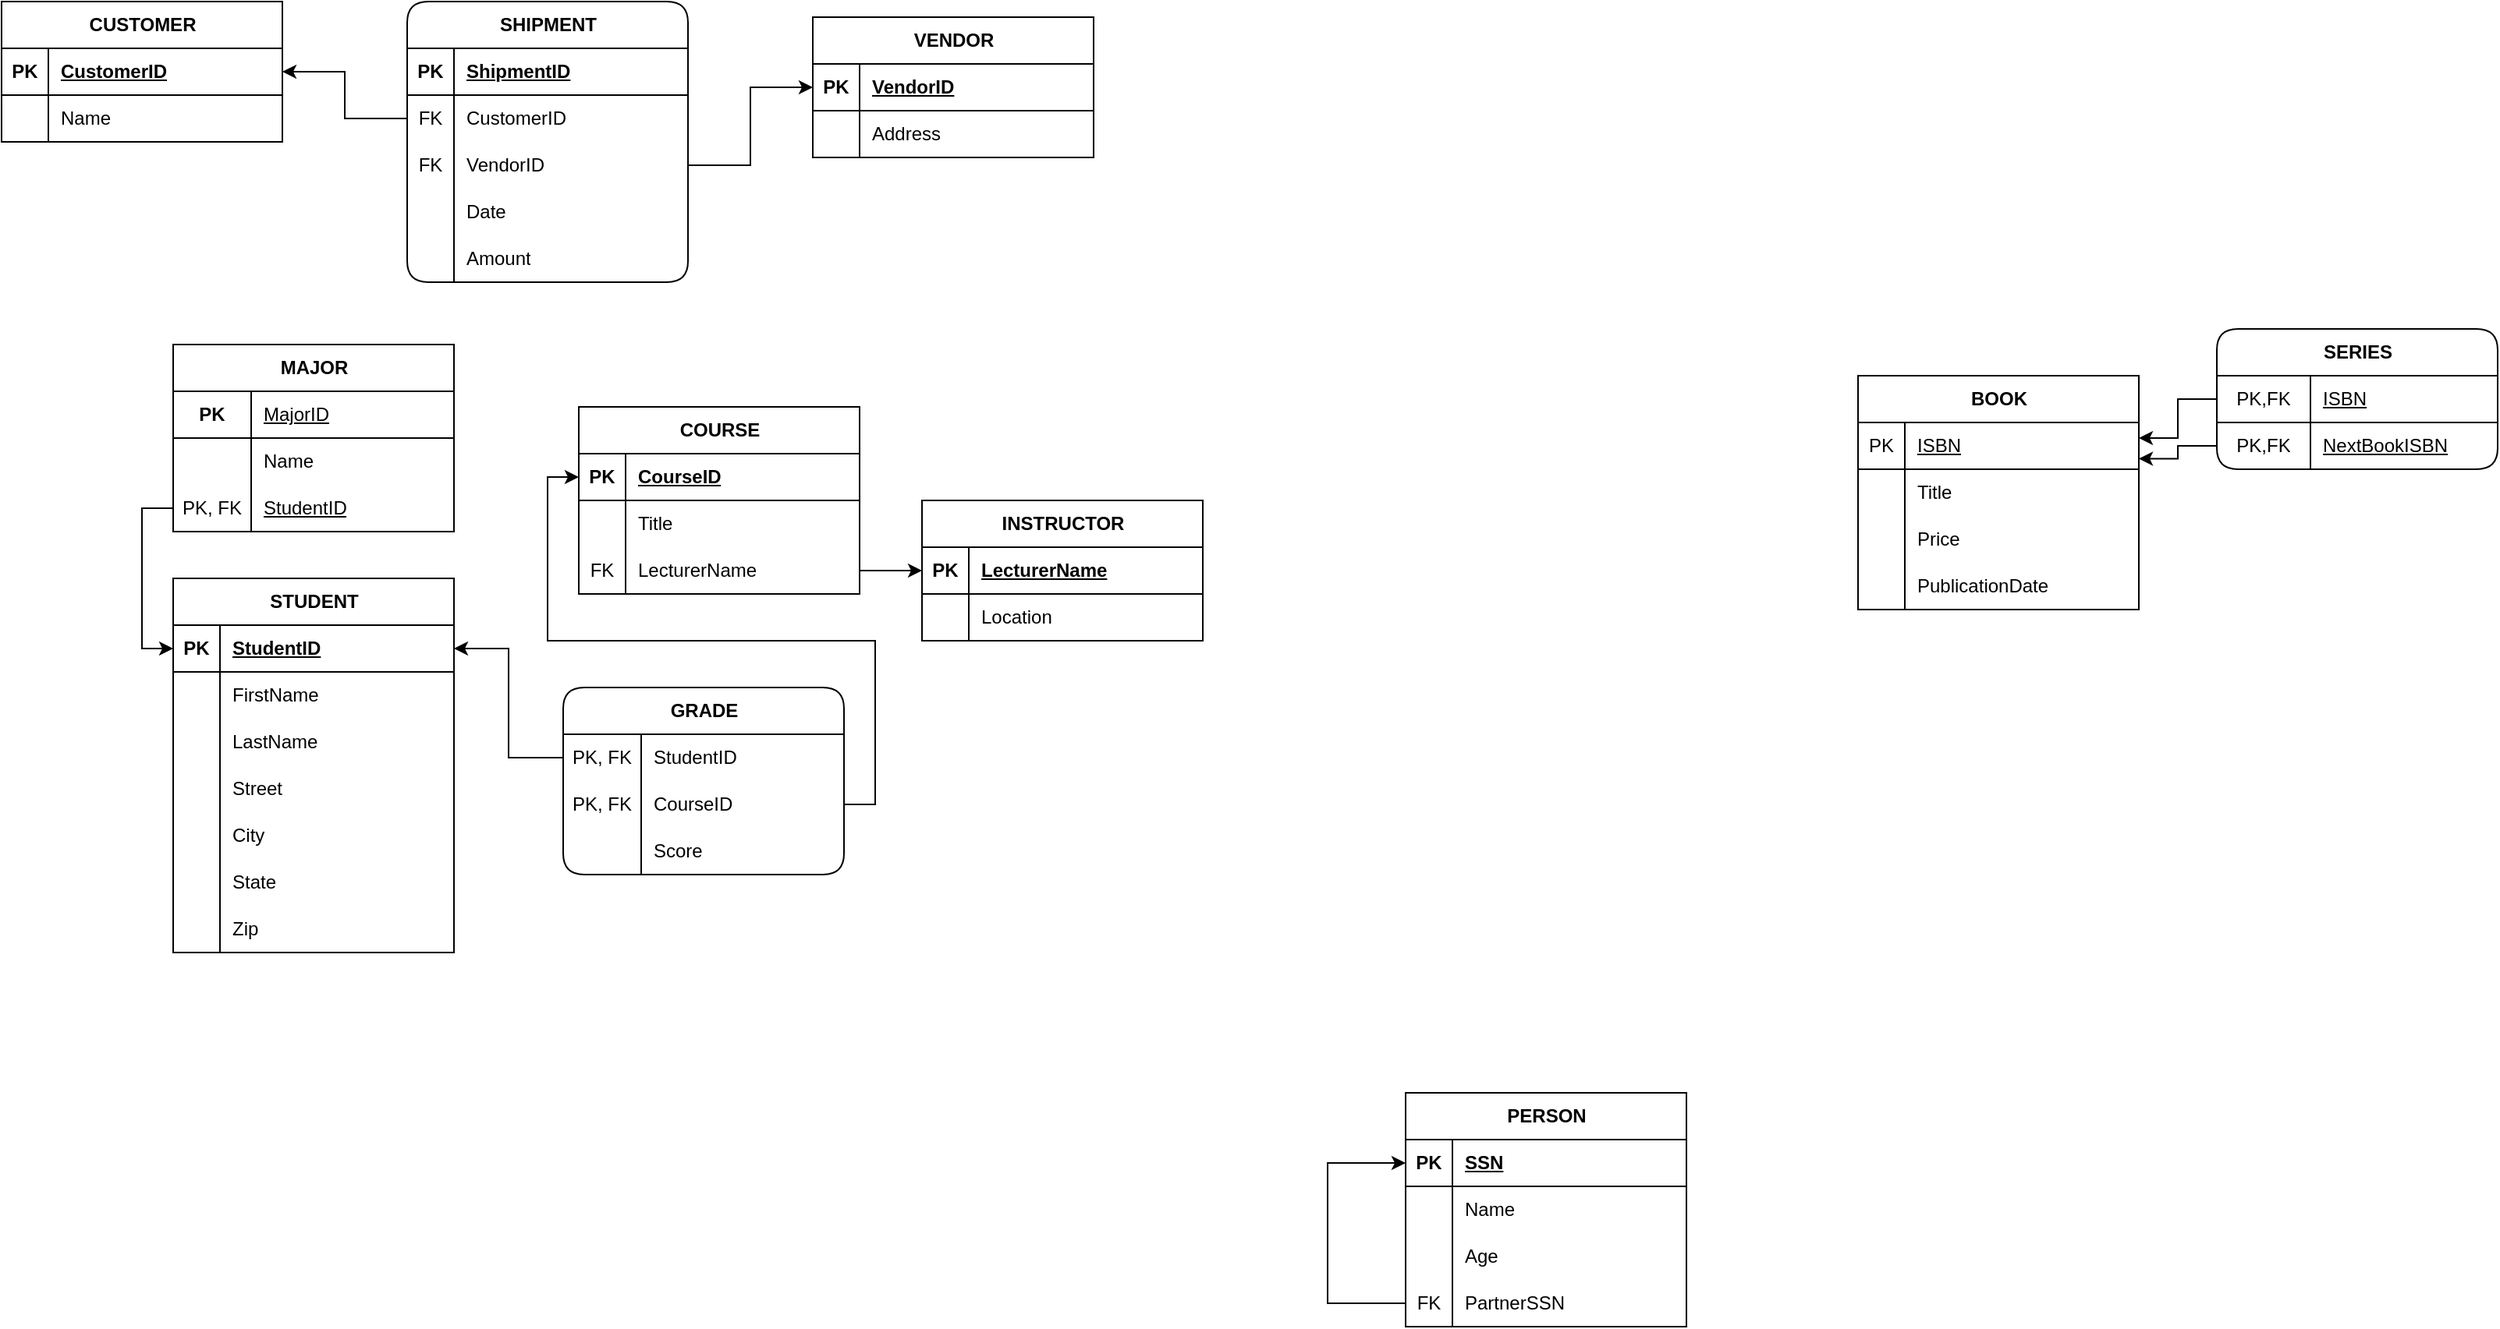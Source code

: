 <mxfile version="21.1.9" type="github" pages="2">
  <diagram name="Page-1" id="LPCBCbk1sPROlhYq24EB">
    <mxGraphModel dx="1122" dy="725" grid="1" gridSize="10" guides="1" tooltips="1" connect="1" arrows="1" fold="1" page="1" pageScale="1" pageWidth="850" pageHeight="1100" math="0" shadow="0">
      <root>
        <mxCell id="0" />
        <mxCell id="1" parent="0" />
        <mxCell id="nCaeRKiMzFU6H75Zayhk-1" value="CUSTOMER" style="shape=table;startSize=30;container=1;collapsible=1;childLayout=tableLayout;fixedRows=1;rowLines=0;fontStyle=1;align=center;resizeLast=1;html=1;" vertex="1" parent="1">
          <mxGeometry x="50" y="60" width="180" height="90" as="geometry" />
        </mxCell>
        <mxCell id="nCaeRKiMzFU6H75Zayhk-2" value="" style="shape=tableRow;horizontal=0;startSize=0;swimlaneHead=0;swimlaneBody=0;fillColor=none;collapsible=0;dropTarget=0;points=[[0,0.5],[1,0.5]];portConstraint=eastwest;top=0;left=0;right=0;bottom=1;" vertex="1" parent="nCaeRKiMzFU6H75Zayhk-1">
          <mxGeometry y="30" width="180" height="30" as="geometry" />
        </mxCell>
        <mxCell id="nCaeRKiMzFU6H75Zayhk-3" value="PK" style="shape=partialRectangle;connectable=0;fillColor=none;top=0;left=0;bottom=0;right=0;fontStyle=1;overflow=hidden;whiteSpace=wrap;html=1;" vertex="1" parent="nCaeRKiMzFU6H75Zayhk-2">
          <mxGeometry width="30" height="30" as="geometry">
            <mxRectangle width="30" height="30" as="alternateBounds" />
          </mxGeometry>
        </mxCell>
        <mxCell id="nCaeRKiMzFU6H75Zayhk-4" value="CustomerID" style="shape=partialRectangle;connectable=0;fillColor=none;top=0;left=0;bottom=0;right=0;align=left;spacingLeft=6;fontStyle=5;overflow=hidden;whiteSpace=wrap;html=1;" vertex="1" parent="nCaeRKiMzFU6H75Zayhk-2">
          <mxGeometry x="30" width="150" height="30" as="geometry">
            <mxRectangle width="150" height="30" as="alternateBounds" />
          </mxGeometry>
        </mxCell>
        <mxCell id="nCaeRKiMzFU6H75Zayhk-5" value="" style="shape=tableRow;horizontal=0;startSize=0;swimlaneHead=0;swimlaneBody=0;fillColor=none;collapsible=0;dropTarget=0;points=[[0,0.5],[1,0.5]];portConstraint=eastwest;top=0;left=0;right=0;bottom=0;" vertex="1" parent="nCaeRKiMzFU6H75Zayhk-1">
          <mxGeometry y="60" width="180" height="30" as="geometry" />
        </mxCell>
        <mxCell id="nCaeRKiMzFU6H75Zayhk-6" value="" style="shape=partialRectangle;connectable=0;fillColor=none;top=0;left=0;bottom=0;right=0;editable=1;overflow=hidden;whiteSpace=wrap;html=1;" vertex="1" parent="nCaeRKiMzFU6H75Zayhk-5">
          <mxGeometry width="30" height="30" as="geometry">
            <mxRectangle width="30" height="30" as="alternateBounds" />
          </mxGeometry>
        </mxCell>
        <mxCell id="nCaeRKiMzFU6H75Zayhk-7" value="Name" style="shape=partialRectangle;connectable=0;fillColor=none;top=0;left=0;bottom=0;right=0;align=left;spacingLeft=6;overflow=hidden;whiteSpace=wrap;html=1;" vertex="1" parent="nCaeRKiMzFU6H75Zayhk-5">
          <mxGeometry x="30" width="150" height="30" as="geometry">
            <mxRectangle width="150" height="30" as="alternateBounds" />
          </mxGeometry>
        </mxCell>
        <mxCell id="nCaeRKiMzFU6H75Zayhk-14" value="SHIPMENT" style="shape=table;startSize=30;container=1;collapsible=1;childLayout=tableLayout;fixedRows=1;rowLines=0;fontStyle=1;align=center;resizeLast=1;html=1;rounded=1;" vertex="1" parent="1">
          <mxGeometry x="310" y="60" width="180" height="180" as="geometry" />
        </mxCell>
        <mxCell id="nCaeRKiMzFU6H75Zayhk-15" value="" style="shape=tableRow;horizontal=0;startSize=0;swimlaneHead=0;swimlaneBody=0;fillColor=none;collapsible=0;dropTarget=0;points=[[0,0.5],[1,0.5]];portConstraint=eastwest;top=0;left=0;right=0;bottom=1;" vertex="1" parent="nCaeRKiMzFU6H75Zayhk-14">
          <mxGeometry y="30" width="180" height="30" as="geometry" />
        </mxCell>
        <mxCell id="nCaeRKiMzFU6H75Zayhk-16" value="PK" style="shape=partialRectangle;connectable=0;fillColor=none;top=0;left=0;bottom=0;right=0;fontStyle=1;overflow=hidden;whiteSpace=wrap;html=1;" vertex="1" parent="nCaeRKiMzFU6H75Zayhk-15">
          <mxGeometry width="30" height="30" as="geometry">
            <mxRectangle width="30" height="30" as="alternateBounds" />
          </mxGeometry>
        </mxCell>
        <mxCell id="nCaeRKiMzFU6H75Zayhk-17" value="ShipmentID" style="shape=partialRectangle;connectable=0;fillColor=none;top=0;left=0;bottom=0;right=0;align=left;spacingLeft=6;fontStyle=5;overflow=hidden;whiteSpace=wrap;html=1;" vertex="1" parent="nCaeRKiMzFU6H75Zayhk-15">
          <mxGeometry x="30" width="150" height="30" as="geometry">
            <mxRectangle width="150" height="30" as="alternateBounds" />
          </mxGeometry>
        </mxCell>
        <mxCell id="nCaeRKiMzFU6H75Zayhk-49" style="shape=tableRow;horizontal=0;startSize=0;swimlaneHead=0;swimlaneBody=0;fillColor=none;collapsible=0;dropTarget=0;points=[[0,0.5],[1,0.5]];portConstraint=eastwest;top=0;left=0;right=0;bottom=0;" vertex="1" parent="nCaeRKiMzFU6H75Zayhk-14">
          <mxGeometry y="60" width="180" height="30" as="geometry" />
        </mxCell>
        <mxCell id="nCaeRKiMzFU6H75Zayhk-50" value="FK" style="shape=partialRectangle;connectable=0;fillColor=none;top=0;left=0;bottom=0;right=0;editable=1;overflow=hidden;whiteSpace=wrap;html=1;" vertex="1" parent="nCaeRKiMzFU6H75Zayhk-49">
          <mxGeometry width="30" height="30" as="geometry">
            <mxRectangle width="30" height="30" as="alternateBounds" />
          </mxGeometry>
        </mxCell>
        <mxCell id="nCaeRKiMzFU6H75Zayhk-51" value="CustomerID" style="shape=partialRectangle;connectable=0;fillColor=none;top=0;left=0;bottom=0;right=0;align=left;spacingLeft=6;overflow=hidden;whiteSpace=wrap;html=1;" vertex="1" parent="nCaeRKiMzFU6H75Zayhk-49">
          <mxGeometry x="30" width="150" height="30" as="geometry">
            <mxRectangle width="150" height="30" as="alternateBounds" />
          </mxGeometry>
        </mxCell>
        <mxCell id="nCaeRKiMzFU6H75Zayhk-52" style="shape=tableRow;horizontal=0;startSize=0;swimlaneHead=0;swimlaneBody=0;fillColor=none;collapsible=0;dropTarget=0;points=[[0,0.5],[1,0.5]];portConstraint=eastwest;top=0;left=0;right=0;bottom=0;" vertex="1" parent="nCaeRKiMzFU6H75Zayhk-14">
          <mxGeometry y="90" width="180" height="30" as="geometry" />
        </mxCell>
        <mxCell id="nCaeRKiMzFU6H75Zayhk-53" value="FK" style="shape=partialRectangle;connectable=0;fillColor=none;top=0;left=0;bottom=0;right=0;editable=1;overflow=hidden;whiteSpace=wrap;html=1;" vertex="1" parent="nCaeRKiMzFU6H75Zayhk-52">
          <mxGeometry width="30" height="30" as="geometry">
            <mxRectangle width="30" height="30" as="alternateBounds" />
          </mxGeometry>
        </mxCell>
        <mxCell id="nCaeRKiMzFU6H75Zayhk-54" value="VendorID" style="shape=partialRectangle;connectable=0;fillColor=none;top=0;left=0;bottom=0;right=0;align=left;spacingLeft=6;overflow=hidden;whiteSpace=wrap;html=1;" vertex="1" parent="nCaeRKiMzFU6H75Zayhk-52">
          <mxGeometry x="30" width="150" height="30" as="geometry">
            <mxRectangle width="150" height="30" as="alternateBounds" />
          </mxGeometry>
        </mxCell>
        <mxCell id="nCaeRKiMzFU6H75Zayhk-18" value="" style="shape=tableRow;horizontal=0;startSize=0;swimlaneHead=0;swimlaneBody=0;fillColor=none;collapsible=0;dropTarget=0;points=[[0,0.5],[1,0.5]];portConstraint=eastwest;top=0;left=0;right=0;bottom=0;" vertex="1" parent="nCaeRKiMzFU6H75Zayhk-14">
          <mxGeometry y="120" width="180" height="30" as="geometry" />
        </mxCell>
        <mxCell id="nCaeRKiMzFU6H75Zayhk-19" value="" style="shape=partialRectangle;connectable=0;fillColor=none;top=0;left=0;bottom=0;right=0;editable=1;overflow=hidden;whiteSpace=wrap;html=1;" vertex="1" parent="nCaeRKiMzFU6H75Zayhk-18">
          <mxGeometry width="30" height="30" as="geometry">
            <mxRectangle width="30" height="30" as="alternateBounds" />
          </mxGeometry>
        </mxCell>
        <mxCell id="nCaeRKiMzFU6H75Zayhk-20" value="Date" style="shape=partialRectangle;connectable=0;fillColor=none;top=0;left=0;bottom=0;right=0;align=left;spacingLeft=6;overflow=hidden;whiteSpace=wrap;html=1;" vertex="1" parent="nCaeRKiMzFU6H75Zayhk-18">
          <mxGeometry x="30" width="150" height="30" as="geometry">
            <mxRectangle width="150" height="30" as="alternateBounds" />
          </mxGeometry>
        </mxCell>
        <mxCell id="nCaeRKiMzFU6H75Zayhk-21" value="" style="shape=tableRow;horizontal=0;startSize=0;swimlaneHead=0;swimlaneBody=0;fillColor=none;collapsible=0;dropTarget=0;points=[[0,0.5],[1,0.5]];portConstraint=eastwest;top=0;left=0;right=0;bottom=0;" vertex="1" parent="nCaeRKiMzFU6H75Zayhk-14">
          <mxGeometry y="150" width="180" height="30" as="geometry" />
        </mxCell>
        <mxCell id="nCaeRKiMzFU6H75Zayhk-22" value="" style="shape=partialRectangle;connectable=0;fillColor=none;top=0;left=0;bottom=0;right=0;editable=1;overflow=hidden;whiteSpace=wrap;html=1;" vertex="1" parent="nCaeRKiMzFU6H75Zayhk-21">
          <mxGeometry width="30" height="30" as="geometry">
            <mxRectangle width="30" height="30" as="alternateBounds" />
          </mxGeometry>
        </mxCell>
        <mxCell id="nCaeRKiMzFU6H75Zayhk-23" value="Amount" style="shape=partialRectangle;connectable=0;fillColor=none;top=0;left=0;bottom=0;right=0;align=left;spacingLeft=6;overflow=hidden;whiteSpace=wrap;html=1;" vertex="1" parent="nCaeRKiMzFU6H75Zayhk-21">
          <mxGeometry x="30" width="150" height="30" as="geometry">
            <mxRectangle width="150" height="30" as="alternateBounds" />
          </mxGeometry>
        </mxCell>
        <mxCell id="nCaeRKiMzFU6H75Zayhk-27" value="VENDOR" style="shape=table;startSize=30;container=1;collapsible=1;childLayout=tableLayout;fixedRows=1;rowLines=0;fontStyle=1;align=center;resizeLast=1;html=1;" vertex="1" parent="1">
          <mxGeometry x="570" y="70" width="180" height="90" as="geometry" />
        </mxCell>
        <mxCell id="nCaeRKiMzFU6H75Zayhk-28" value="" style="shape=tableRow;horizontal=0;startSize=0;swimlaneHead=0;swimlaneBody=0;fillColor=none;collapsible=0;dropTarget=0;points=[[0,0.5],[1,0.5]];portConstraint=eastwest;top=0;left=0;right=0;bottom=1;" vertex="1" parent="nCaeRKiMzFU6H75Zayhk-27">
          <mxGeometry y="30" width="180" height="30" as="geometry" />
        </mxCell>
        <mxCell id="nCaeRKiMzFU6H75Zayhk-29" value="PK" style="shape=partialRectangle;connectable=0;fillColor=none;top=0;left=0;bottom=0;right=0;fontStyle=1;overflow=hidden;whiteSpace=wrap;html=1;" vertex="1" parent="nCaeRKiMzFU6H75Zayhk-28">
          <mxGeometry width="30" height="30" as="geometry">
            <mxRectangle width="30" height="30" as="alternateBounds" />
          </mxGeometry>
        </mxCell>
        <mxCell id="nCaeRKiMzFU6H75Zayhk-30" value="VendorID" style="shape=partialRectangle;connectable=0;fillColor=none;top=0;left=0;bottom=0;right=0;align=left;spacingLeft=6;fontStyle=5;overflow=hidden;whiteSpace=wrap;html=1;" vertex="1" parent="nCaeRKiMzFU6H75Zayhk-28">
          <mxGeometry x="30" width="150" height="30" as="geometry">
            <mxRectangle width="150" height="30" as="alternateBounds" />
          </mxGeometry>
        </mxCell>
        <mxCell id="nCaeRKiMzFU6H75Zayhk-31" value="" style="shape=tableRow;horizontal=0;startSize=0;swimlaneHead=0;swimlaneBody=0;fillColor=none;collapsible=0;dropTarget=0;points=[[0,0.5],[1,0.5]];portConstraint=eastwest;top=0;left=0;right=0;bottom=0;" vertex="1" parent="nCaeRKiMzFU6H75Zayhk-27">
          <mxGeometry y="60" width="180" height="30" as="geometry" />
        </mxCell>
        <mxCell id="nCaeRKiMzFU6H75Zayhk-32" value="" style="shape=partialRectangle;connectable=0;fillColor=none;top=0;left=0;bottom=0;right=0;editable=1;overflow=hidden;whiteSpace=wrap;html=1;" vertex="1" parent="nCaeRKiMzFU6H75Zayhk-31">
          <mxGeometry width="30" height="30" as="geometry">
            <mxRectangle width="30" height="30" as="alternateBounds" />
          </mxGeometry>
        </mxCell>
        <mxCell id="nCaeRKiMzFU6H75Zayhk-33" value="Address" style="shape=partialRectangle;connectable=0;fillColor=none;top=0;left=0;bottom=0;right=0;align=left;spacingLeft=6;overflow=hidden;whiteSpace=wrap;html=1;" vertex="1" parent="nCaeRKiMzFU6H75Zayhk-31">
          <mxGeometry x="30" width="150" height="30" as="geometry">
            <mxRectangle width="150" height="30" as="alternateBounds" />
          </mxGeometry>
        </mxCell>
        <mxCell id="nCaeRKiMzFU6H75Zayhk-160" style="edgeStyle=orthogonalEdgeStyle;rounded=0;orthogonalLoop=1;jettySize=auto;html=1;entryX=0;entryY=0.5;entryDx=0;entryDy=0;" edge="1" parent="1" source="nCaeRKiMzFU6H75Zayhk-157" target="nCaeRKiMzFU6H75Zayhk-148">
          <mxGeometry relative="1" as="geometry">
            <Array as="points">
              <mxPoint x="900" y="895" />
              <mxPoint x="900" y="805" />
            </Array>
          </mxGeometry>
        </mxCell>
        <mxCell id="nCaeRKiMzFU6H75Zayhk-47" style="edgeStyle=orthogonalEdgeStyle;rounded=0;orthogonalLoop=1;jettySize=auto;html=1;entryX=1;entryY=0.5;entryDx=0;entryDy=0;" edge="1" parent="1" source="nCaeRKiMzFU6H75Zayhk-43" target="nCaeRKiMzFU6H75Zayhk-2">
          <mxGeometry relative="1" as="geometry" />
        </mxCell>
        <mxCell id="nCaeRKiMzFU6H75Zayhk-48" style="edgeStyle=orthogonalEdgeStyle;rounded=0;orthogonalLoop=1;jettySize=auto;html=1;entryX=0;entryY=0.5;entryDx=0;entryDy=0;" edge="1" parent="1" source="nCaeRKiMzFU6H75Zayhk-40" target="nCaeRKiMzFU6H75Zayhk-28">
          <mxGeometry relative="1" as="geometry" />
        </mxCell>
        <mxCell id="nCaeRKiMzFU6H75Zayhk-55" style="edgeStyle=orthogonalEdgeStyle;rounded=0;orthogonalLoop=1;jettySize=auto;html=1;entryX=0;entryY=0.5;entryDx=0;entryDy=0;" edge="1" parent="1" source="nCaeRKiMzFU6H75Zayhk-52" target="nCaeRKiMzFU6H75Zayhk-28">
          <mxGeometry relative="1" as="geometry" />
        </mxCell>
        <mxCell id="nCaeRKiMzFU6H75Zayhk-56" style="edgeStyle=orthogonalEdgeStyle;rounded=0;orthogonalLoop=1;jettySize=auto;html=1;entryX=1;entryY=0.5;entryDx=0;entryDy=0;" edge="1" parent="1" source="nCaeRKiMzFU6H75Zayhk-49" target="nCaeRKiMzFU6H75Zayhk-2">
          <mxGeometry relative="1" as="geometry" />
        </mxCell>
        <mxCell id="nCaeRKiMzFU6H75Zayhk-57" value="STUDENT" style="shape=table;startSize=30;container=1;collapsible=1;childLayout=tableLayout;fixedRows=1;rowLines=0;fontStyle=1;align=center;resizeLast=1;html=1;" vertex="1" parent="1">
          <mxGeometry x="160" y="430" width="180" height="240" as="geometry" />
        </mxCell>
        <mxCell id="nCaeRKiMzFU6H75Zayhk-58" value="" style="shape=tableRow;horizontal=0;startSize=0;swimlaneHead=0;swimlaneBody=0;fillColor=none;collapsible=0;dropTarget=0;points=[[0,0.5],[1,0.5]];portConstraint=eastwest;top=0;left=0;right=0;bottom=1;" vertex="1" parent="nCaeRKiMzFU6H75Zayhk-57">
          <mxGeometry y="30" width="180" height="30" as="geometry" />
        </mxCell>
        <mxCell id="nCaeRKiMzFU6H75Zayhk-59" value="PK" style="shape=partialRectangle;connectable=0;fillColor=none;top=0;left=0;bottom=0;right=0;fontStyle=1;overflow=hidden;whiteSpace=wrap;html=1;" vertex="1" parent="nCaeRKiMzFU6H75Zayhk-58">
          <mxGeometry width="30" height="30" as="geometry">
            <mxRectangle width="30" height="30" as="alternateBounds" />
          </mxGeometry>
        </mxCell>
        <mxCell id="nCaeRKiMzFU6H75Zayhk-60" value="StudentID" style="shape=partialRectangle;connectable=0;fillColor=none;top=0;left=0;bottom=0;right=0;align=left;spacingLeft=6;fontStyle=5;overflow=hidden;whiteSpace=wrap;html=1;" vertex="1" parent="nCaeRKiMzFU6H75Zayhk-58">
          <mxGeometry x="30" width="150" height="30" as="geometry">
            <mxRectangle width="150" height="30" as="alternateBounds" />
          </mxGeometry>
        </mxCell>
        <mxCell id="nCaeRKiMzFU6H75Zayhk-61" value="" style="shape=tableRow;horizontal=0;startSize=0;swimlaneHead=0;swimlaneBody=0;fillColor=none;collapsible=0;dropTarget=0;points=[[0,0.5],[1,0.5]];portConstraint=eastwest;top=0;left=0;right=0;bottom=0;" vertex="1" parent="nCaeRKiMzFU6H75Zayhk-57">
          <mxGeometry y="60" width="180" height="30" as="geometry" />
        </mxCell>
        <mxCell id="nCaeRKiMzFU6H75Zayhk-62" value="" style="shape=partialRectangle;connectable=0;fillColor=none;top=0;left=0;bottom=0;right=0;editable=1;overflow=hidden;whiteSpace=wrap;html=1;" vertex="1" parent="nCaeRKiMzFU6H75Zayhk-61">
          <mxGeometry width="30" height="30" as="geometry">
            <mxRectangle width="30" height="30" as="alternateBounds" />
          </mxGeometry>
        </mxCell>
        <mxCell id="nCaeRKiMzFU6H75Zayhk-63" value="FirstName" style="shape=partialRectangle;connectable=0;fillColor=none;top=0;left=0;bottom=0;right=0;align=left;spacingLeft=6;overflow=hidden;whiteSpace=wrap;html=1;" vertex="1" parent="nCaeRKiMzFU6H75Zayhk-61">
          <mxGeometry x="30" width="150" height="30" as="geometry">
            <mxRectangle width="150" height="30" as="alternateBounds" />
          </mxGeometry>
        </mxCell>
        <mxCell id="nCaeRKiMzFU6H75Zayhk-64" value="" style="shape=tableRow;horizontal=0;startSize=0;swimlaneHead=0;swimlaneBody=0;fillColor=none;collapsible=0;dropTarget=0;points=[[0,0.5],[1,0.5]];portConstraint=eastwest;top=0;left=0;right=0;bottom=0;" vertex="1" parent="nCaeRKiMzFU6H75Zayhk-57">
          <mxGeometry y="90" width="180" height="30" as="geometry" />
        </mxCell>
        <mxCell id="nCaeRKiMzFU6H75Zayhk-65" value="" style="shape=partialRectangle;connectable=0;fillColor=none;top=0;left=0;bottom=0;right=0;editable=1;overflow=hidden;whiteSpace=wrap;html=1;" vertex="1" parent="nCaeRKiMzFU6H75Zayhk-64">
          <mxGeometry width="30" height="30" as="geometry">
            <mxRectangle width="30" height="30" as="alternateBounds" />
          </mxGeometry>
        </mxCell>
        <mxCell id="nCaeRKiMzFU6H75Zayhk-66" value="LastName" style="shape=partialRectangle;connectable=0;fillColor=none;top=0;left=0;bottom=0;right=0;align=left;spacingLeft=6;overflow=hidden;whiteSpace=wrap;html=1;" vertex="1" parent="nCaeRKiMzFU6H75Zayhk-64">
          <mxGeometry x="30" width="150" height="30" as="geometry">
            <mxRectangle width="150" height="30" as="alternateBounds" />
          </mxGeometry>
        </mxCell>
        <mxCell id="nCaeRKiMzFU6H75Zayhk-67" value="" style="shape=tableRow;horizontal=0;startSize=0;swimlaneHead=0;swimlaneBody=0;fillColor=none;collapsible=0;dropTarget=0;points=[[0,0.5],[1,0.5]];portConstraint=eastwest;top=0;left=0;right=0;bottom=0;" vertex="1" parent="nCaeRKiMzFU6H75Zayhk-57">
          <mxGeometry y="120" width="180" height="30" as="geometry" />
        </mxCell>
        <mxCell id="nCaeRKiMzFU6H75Zayhk-68" value="" style="shape=partialRectangle;connectable=0;fillColor=none;top=0;left=0;bottom=0;right=0;editable=1;overflow=hidden;whiteSpace=wrap;html=1;" vertex="1" parent="nCaeRKiMzFU6H75Zayhk-67">
          <mxGeometry width="30" height="30" as="geometry">
            <mxRectangle width="30" height="30" as="alternateBounds" />
          </mxGeometry>
        </mxCell>
        <mxCell id="nCaeRKiMzFU6H75Zayhk-69" value="Street" style="shape=partialRectangle;connectable=0;fillColor=none;top=0;left=0;bottom=0;right=0;align=left;spacingLeft=6;overflow=hidden;whiteSpace=wrap;html=1;" vertex="1" parent="nCaeRKiMzFU6H75Zayhk-67">
          <mxGeometry x="30" width="150" height="30" as="geometry">
            <mxRectangle width="150" height="30" as="alternateBounds" />
          </mxGeometry>
        </mxCell>
        <mxCell id="nCaeRKiMzFU6H75Zayhk-125" style="shape=tableRow;horizontal=0;startSize=0;swimlaneHead=0;swimlaneBody=0;fillColor=none;collapsible=0;dropTarget=0;points=[[0,0.5],[1,0.5]];portConstraint=eastwest;top=0;left=0;right=0;bottom=0;" vertex="1" parent="nCaeRKiMzFU6H75Zayhk-57">
          <mxGeometry y="150" width="180" height="30" as="geometry" />
        </mxCell>
        <mxCell id="nCaeRKiMzFU6H75Zayhk-126" style="shape=partialRectangle;connectable=0;fillColor=none;top=0;left=0;bottom=0;right=0;editable=1;overflow=hidden;whiteSpace=wrap;html=1;" vertex="1" parent="nCaeRKiMzFU6H75Zayhk-125">
          <mxGeometry width="30" height="30" as="geometry">
            <mxRectangle width="30" height="30" as="alternateBounds" />
          </mxGeometry>
        </mxCell>
        <mxCell id="nCaeRKiMzFU6H75Zayhk-127" value="City" style="shape=partialRectangle;connectable=0;fillColor=none;top=0;left=0;bottom=0;right=0;align=left;spacingLeft=6;overflow=hidden;whiteSpace=wrap;html=1;" vertex="1" parent="nCaeRKiMzFU6H75Zayhk-125">
          <mxGeometry x="30" width="150" height="30" as="geometry">
            <mxRectangle width="150" height="30" as="alternateBounds" />
          </mxGeometry>
        </mxCell>
        <mxCell id="nCaeRKiMzFU6H75Zayhk-122" style="shape=tableRow;horizontal=0;startSize=0;swimlaneHead=0;swimlaneBody=0;fillColor=none;collapsible=0;dropTarget=0;points=[[0,0.5],[1,0.5]];portConstraint=eastwest;top=0;left=0;right=0;bottom=0;" vertex="1" parent="nCaeRKiMzFU6H75Zayhk-57">
          <mxGeometry y="180" width="180" height="30" as="geometry" />
        </mxCell>
        <mxCell id="nCaeRKiMzFU6H75Zayhk-123" style="shape=partialRectangle;connectable=0;fillColor=none;top=0;left=0;bottom=0;right=0;editable=1;overflow=hidden;whiteSpace=wrap;html=1;" vertex="1" parent="nCaeRKiMzFU6H75Zayhk-122">
          <mxGeometry width="30" height="30" as="geometry">
            <mxRectangle width="30" height="30" as="alternateBounds" />
          </mxGeometry>
        </mxCell>
        <mxCell id="nCaeRKiMzFU6H75Zayhk-124" value="State" style="shape=partialRectangle;connectable=0;fillColor=none;top=0;left=0;bottom=0;right=0;align=left;spacingLeft=6;overflow=hidden;whiteSpace=wrap;html=1;" vertex="1" parent="nCaeRKiMzFU6H75Zayhk-122">
          <mxGeometry x="30" width="150" height="30" as="geometry">
            <mxRectangle width="150" height="30" as="alternateBounds" />
          </mxGeometry>
        </mxCell>
        <mxCell id="nCaeRKiMzFU6H75Zayhk-128" style="shape=tableRow;horizontal=0;startSize=0;swimlaneHead=0;swimlaneBody=0;fillColor=none;collapsible=0;dropTarget=0;points=[[0,0.5],[1,0.5]];portConstraint=eastwest;top=0;left=0;right=0;bottom=0;" vertex="1" parent="nCaeRKiMzFU6H75Zayhk-57">
          <mxGeometry y="210" width="180" height="30" as="geometry" />
        </mxCell>
        <mxCell id="nCaeRKiMzFU6H75Zayhk-129" style="shape=partialRectangle;connectable=0;fillColor=none;top=0;left=0;bottom=0;right=0;editable=1;overflow=hidden;whiteSpace=wrap;html=1;" vertex="1" parent="nCaeRKiMzFU6H75Zayhk-128">
          <mxGeometry width="30" height="30" as="geometry">
            <mxRectangle width="30" height="30" as="alternateBounds" />
          </mxGeometry>
        </mxCell>
        <mxCell id="nCaeRKiMzFU6H75Zayhk-130" value="Zip" style="shape=partialRectangle;connectable=0;fillColor=none;top=0;left=0;bottom=0;right=0;align=left;spacingLeft=6;overflow=hidden;whiteSpace=wrap;html=1;" vertex="1" parent="nCaeRKiMzFU6H75Zayhk-128">
          <mxGeometry x="30" width="150" height="30" as="geometry">
            <mxRectangle width="150" height="30" as="alternateBounds" />
          </mxGeometry>
        </mxCell>
        <mxCell id="nCaeRKiMzFU6H75Zayhk-70" value="COURSE" style="shape=table;startSize=30;container=1;collapsible=1;childLayout=tableLayout;fixedRows=1;rowLines=0;fontStyle=1;align=center;resizeLast=1;html=1;" vertex="1" parent="1">
          <mxGeometry x="420" y="320" width="180" height="120" as="geometry" />
        </mxCell>
        <mxCell id="nCaeRKiMzFU6H75Zayhk-71" value="" style="shape=tableRow;horizontal=0;startSize=0;swimlaneHead=0;swimlaneBody=0;fillColor=none;collapsible=0;dropTarget=0;points=[[0,0.5],[1,0.5]];portConstraint=eastwest;top=0;left=0;right=0;bottom=1;" vertex="1" parent="nCaeRKiMzFU6H75Zayhk-70">
          <mxGeometry y="30" width="180" height="30" as="geometry" />
        </mxCell>
        <mxCell id="nCaeRKiMzFU6H75Zayhk-72" value="PK" style="shape=partialRectangle;connectable=0;fillColor=none;top=0;left=0;bottom=0;right=0;fontStyle=1;overflow=hidden;whiteSpace=wrap;html=1;" vertex="1" parent="nCaeRKiMzFU6H75Zayhk-71">
          <mxGeometry width="30" height="30" as="geometry">
            <mxRectangle width="30" height="30" as="alternateBounds" />
          </mxGeometry>
        </mxCell>
        <mxCell id="nCaeRKiMzFU6H75Zayhk-73" value="CourseID" style="shape=partialRectangle;connectable=0;fillColor=none;top=0;left=0;bottom=0;right=0;align=left;spacingLeft=6;fontStyle=5;overflow=hidden;whiteSpace=wrap;html=1;" vertex="1" parent="nCaeRKiMzFU6H75Zayhk-71">
          <mxGeometry x="30" width="150" height="30" as="geometry">
            <mxRectangle width="150" height="30" as="alternateBounds" />
          </mxGeometry>
        </mxCell>
        <mxCell id="nCaeRKiMzFU6H75Zayhk-74" value="" style="shape=tableRow;horizontal=0;startSize=0;swimlaneHead=0;swimlaneBody=0;fillColor=none;collapsible=0;dropTarget=0;points=[[0,0.5],[1,0.5]];portConstraint=eastwest;top=0;left=0;right=0;bottom=0;" vertex="1" parent="nCaeRKiMzFU6H75Zayhk-70">
          <mxGeometry y="60" width="180" height="30" as="geometry" />
        </mxCell>
        <mxCell id="nCaeRKiMzFU6H75Zayhk-75" value="" style="shape=partialRectangle;connectable=0;fillColor=none;top=0;left=0;bottom=0;right=0;editable=1;overflow=hidden;whiteSpace=wrap;html=1;" vertex="1" parent="nCaeRKiMzFU6H75Zayhk-74">
          <mxGeometry width="30" height="30" as="geometry">
            <mxRectangle width="30" height="30" as="alternateBounds" />
          </mxGeometry>
        </mxCell>
        <mxCell id="nCaeRKiMzFU6H75Zayhk-76" value="Title" style="shape=partialRectangle;connectable=0;fillColor=none;top=0;left=0;bottom=0;right=0;align=left;spacingLeft=6;overflow=hidden;whiteSpace=wrap;html=1;" vertex="1" parent="nCaeRKiMzFU6H75Zayhk-74">
          <mxGeometry x="30" width="150" height="30" as="geometry">
            <mxRectangle width="150" height="30" as="alternateBounds" />
          </mxGeometry>
        </mxCell>
        <mxCell id="nCaeRKiMzFU6H75Zayhk-139" style="shape=tableRow;horizontal=0;startSize=0;swimlaneHead=0;swimlaneBody=0;fillColor=none;collapsible=0;dropTarget=0;points=[[0,0.5],[1,0.5]];portConstraint=eastwest;top=0;left=0;right=0;bottom=0;" vertex="1" parent="nCaeRKiMzFU6H75Zayhk-70">
          <mxGeometry y="90" width="180" height="30" as="geometry" />
        </mxCell>
        <mxCell id="nCaeRKiMzFU6H75Zayhk-140" value="FK" style="shape=partialRectangle;connectable=0;fillColor=none;top=0;left=0;bottom=0;right=0;editable=1;overflow=hidden;whiteSpace=wrap;html=1;" vertex="1" parent="nCaeRKiMzFU6H75Zayhk-139">
          <mxGeometry width="30" height="30" as="geometry">
            <mxRectangle width="30" height="30" as="alternateBounds" />
          </mxGeometry>
        </mxCell>
        <mxCell id="nCaeRKiMzFU6H75Zayhk-141" value="LecturerName" style="shape=partialRectangle;connectable=0;fillColor=none;top=0;left=0;bottom=0;right=0;align=left;spacingLeft=6;overflow=hidden;whiteSpace=wrap;html=1;" vertex="1" parent="nCaeRKiMzFU6H75Zayhk-139">
          <mxGeometry x="30" width="150" height="30" as="geometry">
            <mxRectangle width="150" height="30" as="alternateBounds" />
          </mxGeometry>
        </mxCell>
        <mxCell id="nCaeRKiMzFU6H75Zayhk-83" value="INSTRUCTOR" style="shape=table;startSize=30;container=1;collapsible=1;childLayout=tableLayout;fixedRows=1;rowLines=0;fontStyle=1;align=center;resizeLast=1;html=1;" vertex="1" parent="1">
          <mxGeometry x="640" y="380" width="180" height="90" as="geometry" />
        </mxCell>
        <mxCell id="nCaeRKiMzFU6H75Zayhk-84" value="" style="shape=tableRow;horizontal=0;startSize=0;swimlaneHead=0;swimlaneBody=0;fillColor=none;collapsible=0;dropTarget=0;points=[[0,0.5],[1,0.5]];portConstraint=eastwest;top=0;left=0;right=0;bottom=1;" vertex="1" parent="nCaeRKiMzFU6H75Zayhk-83">
          <mxGeometry y="30" width="180" height="30" as="geometry" />
        </mxCell>
        <mxCell id="nCaeRKiMzFU6H75Zayhk-85" value="PK" style="shape=partialRectangle;connectable=0;fillColor=none;top=0;left=0;bottom=0;right=0;fontStyle=1;overflow=hidden;whiteSpace=wrap;html=1;" vertex="1" parent="nCaeRKiMzFU6H75Zayhk-84">
          <mxGeometry width="30" height="30" as="geometry">
            <mxRectangle width="30" height="30" as="alternateBounds" />
          </mxGeometry>
        </mxCell>
        <mxCell id="nCaeRKiMzFU6H75Zayhk-86" value="LecturerName" style="shape=partialRectangle;connectable=0;fillColor=none;top=0;left=0;bottom=0;right=0;align=left;spacingLeft=6;fontStyle=5;overflow=hidden;whiteSpace=wrap;html=1;" vertex="1" parent="nCaeRKiMzFU6H75Zayhk-84">
          <mxGeometry x="30" width="150" height="30" as="geometry">
            <mxRectangle width="150" height="30" as="alternateBounds" />
          </mxGeometry>
        </mxCell>
        <mxCell id="nCaeRKiMzFU6H75Zayhk-87" value="" style="shape=tableRow;horizontal=0;startSize=0;swimlaneHead=0;swimlaneBody=0;fillColor=none;collapsible=0;dropTarget=0;points=[[0,0.5],[1,0.5]];portConstraint=eastwest;top=0;left=0;right=0;bottom=0;" vertex="1" parent="nCaeRKiMzFU6H75Zayhk-83">
          <mxGeometry y="60" width="180" height="30" as="geometry" />
        </mxCell>
        <mxCell id="nCaeRKiMzFU6H75Zayhk-88" value="" style="shape=partialRectangle;connectable=0;fillColor=none;top=0;left=0;bottom=0;right=0;editable=1;overflow=hidden;whiteSpace=wrap;html=1;" vertex="1" parent="nCaeRKiMzFU6H75Zayhk-87">
          <mxGeometry width="30" height="30" as="geometry">
            <mxRectangle width="30" height="30" as="alternateBounds" />
          </mxGeometry>
        </mxCell>
        <mxCell id="nCaeRKiMzFU6H75Zayhk-89" value="Location" style="shape=partialRectangle;connectable=0;fillColor=none;top=0;left=0;bottom=0;right=0;align=left;spacingLeft=6;overflow=hidden;whiteSpace=wrap;html=1;" vertex="1" parent="nCaeRKiMzFU6H75Zayhk-87">
          <mxGeometry x="30" width="150" height="30" as="geometry">
            <mxRectangle width="150" height="30" as="alternateBounds" />
          </mxGeometry>
        </mxCell>
        <mxCell id="nCaeRKiMzFU6H75Zayhk-96" value="MAJOR" style="shape=table;startSize=30;container=1;collapsible=1;childLayout=tableLayout;fixedRows=1;rowLines=0;fontStyle=1;align=center;resizeLast=1;html=1;" vertex="1" parent="1">
          <mxGeometry x="160" y="280" width="180" height="120" as="geometry" />
        </mxCell>
        <mxCell id="nCaeRKiMzFU6H75Zayhk-97" value="" style="shape=tableRow;horizontal=0;startSize=0;swimlaneHead=0;swimlaneBody=0;fillColor=none;collapsible=0;dropTarget=0;points=[[0,0.5],[1,0.5]];portConstraint=eastwest;top=0;left=0;right=0;bottom=1;" vertex="1" parent="nCaeRKiMzFU6H75Zayhk-96">
          <mxGeometry y="30" width="180" height="30" as="geometry" />
        </mxCell>
        <mxCell id="nCaeRKiMzFU6H75Zayhk-98" value="PK" style="shape=partialRectangle;connectable=0;fillColor=none;top=0;left=0;bottom=0;right=0;fontStyle=1;overflow=hidden;whiteSpace=wrap;html=1;" vertex="1" parent="nCaeRKiMzFU6H75Zayhk-97">
          <mxGeometry width="50" height="30" as="geometry">
            <mxRectangle width="50" height="30" as="alternateBounds" />
          </mxGeometry>
        </mxCell>
        <mxCell id="nCaeRKiMzFU6H75Zayhk-99" value="&lt;span style=&quot;font-weight: normal;&quot;&gt;MajorID&lt;/span&gt;" style="shape=partialRectangle;connectable=0;fillColor=none;top=0;left=0;bottom=0;right=0;align=left;spacingLeft=6;fontStyle=5;overflow=hidden;whiteSpace=wrap;html=1;" vertex="1" parent="nCaeRKiMzFU6H75Zayhk-97">
          <mxGeometry x="50" width="130" height="30" as="geometry">
            <mxRectangle width="130" height="30" as="alternateBounds" />
          </mxGeometry>
        </mxCell>
        <mxCell id="nCaeRKiMzFU6H75Zayhk-100" value="" style="shape=tableRow;horizontal=0;startSize=0;swimlaneHead=0;swimlaneBody=0;fillColor=none;collapsible=0;dropTarget=0;points=[[0,0.5],[1,0.5]];portConstraint=eastwest;top=0;left=0;right=0;bottom=0;" vertex="1" parent="nCaeRKiMzFU6H75Zayhk-96">
          <mxGeometry y="60" width="180" height="30" as="geometry" />
        </mxCell>
        <mxCell id="nCaeRKiMzFU6H75Zayhk-101" value="" style="shape=partialRectangle;connectable=0;fillColor=none;top=0;left=0;bottom=0;right=0;editable=1;overflow=hidden;whiteSpace=wrap;html=1;" vertex="1" parent="nCaeRKiMzFU6H75Zayhk-100">
          <mxGeometry width="50" height="30" as="geometry">
            <mxRectangle width="50" height="30" as="alternateBounds" />
          </mxGeometry>
        </mxCell>
        <mxCell id="nCaeRKiMzFU6H75Zayhk-102" value="Name" style="shape=partialRectangle;connectable=0;fillColor=none;top=0;left=0;bottom=0;right=0;align=left;spacingLeft=6;overflow=hidden;whiteSpace=wrap;html=1;" vertex="1" parent="nCaeRKiMzFU6H75Zayhk-100">
          <mxGeometry x="50" width="130" height="30" as="geometry">
            <mxRectangle width="130" height="30" as="alternateBounds" />
          </mxGeometry>
        </mxCell>
        <mxCell id="nCaeRKiMzFU6H75Zayhk-134" style="shape=tableRow;horizontal=0;startSize=0;swimlaneHead=0;swimlaneBody=0;fillColor=none;collapsible=0;dropTarget=0;points=[[0,0.5],[1,0.5]];portConstraint=eastwest;top=0;left=0;right=0;bottom=0;" vertex="1" parent="nCaeRKiMzFU6H75Zayhk-96">
          <mxGeometry y="90" width="180" height="30" as="geometry" />
        </mxCell>
        <mxCell id="nCaeRKiMzFU6H75Zayhk-135" value="PK, FK" style="shape=partialRectangle;connectable=0;fillColor=none;top=0;left=0;bottom=0;right=0;editable=1;overflow=hidden;whiteSpace=wrap;html=1;" vertex="1" parent="nCaeRKiMzFU6H75Zayhk-134">
          <mxGeometry width="50" height="30" as="geometry">
            <mxRectangle width="50" height="30" as="alternateBounds" />
          </mxGeometry>
        </mxCell>
        <mxCell id="nCaeRKiMzFU6H75Zayhk-136" value="&lt;u&gt;StudentID&lt;/u&gt;" style="shape=partialRectangle;connectable=0;fillColor=none;top=0;left=0;bottom=0;right=0;align=left;spacingLeft=6;overflow=hidden;whiteSpace=wrap;html=1;" vertex="1" parent="nCaeRKiMzFU6H75Zayhk-134">
          <mxGeometry x="50" width="130" height="30" as="geometry">
            <mxRectangle width="130" height="30" as="alternateBounds" />
          </mxGeometry>
        </mxCell>
        <mxCell id="nCaeRKiMzFU6H75Zayhk-109" value="GRADE" style="shape=table;startSize=30;container=1;collapsible=1;childLayout=tableLayout;fixedRows=1;rowLines=0;fontStyle=1;align=center;resizeLast=1;html=1;rounded=1;" vertex="1" parent="1">
          <mxGeometry x="410" y="500" width="180" height="120" as="geometry" />
        </mxCell>
        <mxCell id="nCaeRKiMzFU6H75Zayhk-113" value="" style="shape=tableRow;horizontal=0;startSize=0;swimlaneHead=0;swimlaneBody=0;fillColor=none;collapsible=0;dropTarget=0;points=[[0,0.5],[1,0.5]];portConstraint=eastwest;top=0;left=0;right=0;bottom=0;" vertex="1" parent="nCaeRKiMzFU6H75Zayhk-109">
          <mxGeometry y="30" width="180" height="30" as="geometry" />
        </mxCell>
        <mxCell id="nCaeRKiMzFU6H75Zayhk-114" value="PK, FK" style="shape=partialRectangle;connectable=0;fillColor=none;top=0;left=0;bottom=0;right=0;editable=1;overflow=hidden;whiteSpace=wrap;html=1;" vertex="1" parent="nCaeRKiMzFU6H75Zayhk-113">
          <mxGeometry width="50" height="30" as="geometry">
            <mxRectangle width="50" height="30" as="alternateBounds" />
          </mxGeometry>
        </mxCell>
        <mxCell id="nCaeRKiMzFU6H75Zayhk-115" value="StudentID" style="shape=partialRectangle;connectable=0;fillColor=none;top=0;left=0;bottom=0;right=0;align=left;spacingLeft=6;overflow=hidden;whiteSpace=wrap;html=1;" vertex="1" parent="nCaeRKiMzFU6H75Zayhk-113">
          <mxGeometry x="50" width="130" height="30" as="geometry">
            <mxRectangle width="130" height="30" as="alternateBounds" />
          </mxGeometry>
        </mxCell>
        <mxCell id="nCaeRKiMzFU6H75Zayhk-119" value="" style="shape=tableRow;horizontal=0;startSize=0;swimlaneHead=0;swimlaneBody=0;fillColor=none;collapsible=0;dropTarget=0;points=[[0,0.5],[1,0.5]];portConstraint=eastwest;top=0;left=0;right=0;bottom=0;" vertex="1" parent="nCaeRKiMzFU6H75Zayhk-109">
          <mxGeometry y="60" width="180" height="30" as="geometry" />
        </mxCell>
        <mxCell id="nCaeRKiMzFU6H75Zayhk-120" value="PK, FK" style="shape=partialRectangle;connectable=0;fillColor=none;top=0;left=0;bottom=0;right=0;editable=1;overflow=hidden;whiteSpace=wrap;html=1;" vertex="1" parent="nCaeRKiMzFU6H75Zayhk-119">
          <mxGeometry width="50" height="30" as="geometry">
            <mxRectangle width="50" height="30" as="alternateBounds" />
          </mxGeometry>
        </mxCell>
        <mxCell id="nCaeRKiMzFU6H75Zayhk-121" value="CourseID" style="shape=partialRectangle;connectable=0;fillColor=none;top=0;left=0;bottom=0;right=0;align=left;spacingLeft=6;overflow=hidden;whiteSpace=wrap;html=1;" vertex="1" parent="nCaeRKiMzFU6H75Zayhk-119">
          <mxGeometry x="50" width="130" height="30" as="geometry">
            <mxRectangle width="130" height="30" as="alternateBounds" />
          </mxGeometry>
        </mxCell>
        <mxCell id="nCaeRKiMzFU6H75Zayhk-131" style="shape=tableRow;horizontal=0;startSize=0;swimlaneHead=0;swimlaneBody=0;fillColor=none;collapsible=0;dropTarget=0;points=[[0,0.5],[1,0.5]];portConstraint=eastwest;top=0;left=0;right=0;bottom=0;" vertex="1" parent="nCaeRKiMzFU6H75Zayhk-109">
          <mxGeometry y="90" width="180" height="30" as="geometry" />
        </mxCell>
        <mxCell id="nCaeRKiMzFU6H75Zayhk-132" style="shape=partialRectangle;connectable=0;fillColor=none;top=0;left=0;bottom=0;right=0;editable=1;overflow=hidden;whiteSpace=wrap;html=1;" vertex="1" parent="nCaeRKiMzFU6H75Zayhk-131">
          <mxGeometry width="50" height="30" as="geometry">
            <mxRectangle width="50" height="30" as="alternateBounds" />
          </mxGeometry>
        </mxCell>
        <mxCell id="nCaeRKiMzFU6H75Zayhk-133" value="Score" style="shape=partialRectangle;connectable=0;fillColor=none;top=0;left=0;bottom=0;right=0;align=left;spacingLeft=6;overflow=hidden;whiteSpace=wrap;html=1;" vertex="1" parent="nCaeRKiMzFU6H75Zayhk-131">
          <mxGeometry x="50" width="130" height="30" as="geometry">
            <mxRectangle width="130" height="30" as="alternateBounds" />
          </mxGeometry>
        </mxCell>
        <mxCell id="nCaeRKiMzFU6H75Zayhk-138" style="edgeStyle=orthogonalEdgeStyle;rounded=0;orthogonalLoop=1;jettySize=auto;html=1;entryX=0;entryY=0.5;entryDx=0;entryDy=0;" edge="1" parent="1" source="nCaeRKiMzFU6H75Zayhk-134" target="nCaeRKiMzFU6H75Zayhk-58">
          <mxGeometry relative="1" as="geometry" />
        </mxCell>
        <mxCell id="nCaeRKiMzFU6H75Zayhk-142" style="edgeStyle=orthogonalEdgeStyle;rounded=0;orthogonalLoop=1;jettySize=auto;html=1;entryX=0;entryY=0.5;entryDx=0;entryDy=0;" edge="1" parent="1" source="nCaeRKiMzFU6H75Zayhk-139" target="nCaeRKiMzFU6H75Zayhk-84">
          <mxGeometry relative="1" as="geometry" />
        </mxCell>
        <mxCell id="nCaeRKiMzFU6H75Zayhk-144" style="edgeStyle=orthogonalEdgeStyle;rounded=0;orthogonalLoop=1;jettySize=auto;html=1;entryX=1;entryY=0.5;entryDx=0;entryDy=0;" edge="1" parent="1" source="nCaeRKiMzFU6H75Zayhk-113" target="nCaeRKiMzFU6H75Zayhk-58">
          <mxGeometry relative="1" as="geometry" />
        </mxCell>
        <mxCell id="nCaeRKiMzFU6H75Zayhk-145" style="edgeStyle=orthogonalEdgeStyle;rounded=0;orthogonalLoop=1;jettySize=auto;html=1;entryX=0;entryY=0.5;entryDx=0;entryDy=0;" edge="1" parent="1" source="nCaeRKiMzFU6H75Zayhk-119" target="nCaeRKiMzFU6H75Zayhk-71">
          <mxGeometry relative="1" as="geometry" />
        </mxCell>
        <mxCell id="nCaeRKiMzFU6H75Zayhk-147" value="PERSON" style="shape=table;startSize=30;container=1;collapsible=1;childLayout=tableLayout;fixedRows=1;rowLines=0;fontStyle=1;align=center;resizeLast=1;html=1;" vertex="1" parent="1">
          <mxGeometry x="950" y="760" width="180" height="150" as="geometry" />
        </mxCell>
        <mxCell id="nCaeRKiMzFU6H75Zayhk-148" value="" style="shape=tableRow;horizontal=0;startSize=0;swimlaneHead=0;swimlaneBody=0;fillColor=none;collapsible=0;dropTarget=0;points=[[0,0.5],[1,0.5]];portConstraint=eastwest;top=0;left=0;right=0;bottom=1;" vertex="1" parent="nCaeRKiMzFU6H75Zayhk-147">
          <mxGeometry y="30" width="180" height="30" as="geometry" />
        </mxCell>
        <mxCell id="nCaeRKiMzFU6H75Zayhk-149" value="PK" style="shape=partialRectangle;connectable=0;fillColor=none;top=0;left=0;bottom=0;right=0;fontStyle=1;overflow=hidden;whiteSpace=wrap;html=1;" vertex="1" parent="nCaeRKiMzFU6H75Zayhk-148">
          <mxGeometry width="30" height="30" as="geometry">
            <mxRectangle width="30" height="30" as="alternateBounds" />
          </mxGeometry>
        </mxCell>
        <mxCell id="nCaeRKiMzFU6H75Zayhk-150" value="SSN" style="shape=partialRectangle;connectable=0;fillColor=none;top=0;left=0;bottom=0;right=0;align=left;spacingLeft=6;fontStyle=5;overflow=hidden;whiteSpace=wrap;html=1;" vertex="1" parent="nCaeRKiMzFU6H75Zayhk-148">
          <mxGeometry x="30" width="150" height="30" as="geometry">
            <mxRectangle width="150" height="30" as="alternateBounds" />
          </mxGeometry>
        </mxCell>
        <mxCell id="nCaeRKiMzFU6H75Zayhk-151" value="" style="shape=tableRow;horizontal=0;startSize=0;swimlaneHead=0;swimlaneBody=0;fillColor=none;collapsible=0;dropTarget=0;points=[[0,0.5],[1,0.5]];portConstraint=eastwest;top=0;left=0;right=0;bottom=0;" vertex="1" parent="nCaeRKiMzFU6H75Zayhk-147">
          <mxGeometry y="60" width="180" height="30" as="geometry" />
        </mxCell>
        <mxCell id="nCaeRKiMzFU6H75Zayhk-152" value="" style="shape=partialRectangle;connectable=0;fillColor=none;top=0;left=0;bottom=0;right=0;editable=1;overflow=hidden;whiteSpace=wrap;html=1;" vertex="1" parent="nCaeRKiMzFU6H75Zayhk-151">
          <mxGeometry width="30" height="30" as="geometry">
            <mxRectangle width="30" height="30" as="alternateBounds" />
          </mxGeometry>
        </mxCell>
        <mxCell id="nCaeRKiMzFU6H75Zayhk-153" value="Name" style="shape=partialRectangle;connectable=0;fillColor=none;top=0;left=0;bottom=0;right=0;align=left;spacingLeft=6;overflow=hidden;whiteSpace=wrap;html=1;" vertex="1" parent="nCaeRKiMzFU6H75Zayhk-151">
          <mxGeometry x="30" width="150" height="30" as="geometry">
            <mxRectangle width="150" height="30" as="alternateBounds" />
          </mxGeometry>
        </mxCell>
        <mxCell id="nCaeRKiMzFU6H75Zayhk-154" value="" style="shape=tableRow;horizontal=0;startSize=0;swimlaneHead=0;swimlaneBody=0;fillColor=none;collapsible=0;dropTarget=0;points=[[0,0.5],[1,0.5]];portConstraint=eastwest;top=0;left=0;right=0;bottom=0;" vertex="1" parent="nCaeRKiMzFU6H75Zayhk-147">
          <mxGeometry y="90" width="180" height="30" as="geometry" />
        </mxCell>
        <mxCell id="nCaeRKiMzFU6H75Zayhk-155" value="" style="shape=partialRectangle;connectable=0;fillColor=none;top=0;left=0;bottom=0;right=0;editable=1;overflow=hidden;whiteSpace=wrap;html=1;" vertex="1" parent="nCaeRKiMzFU6H75Zayhk-154">
          <mxGeometry width="30" height="30" as="geometry">
            <mxRectangle width="30" height="30" as="alternateBounds" />
          </mxGeometry>
        </mxCell>
        <mxCell id="nCaeRKiMzFU6H75Zayhk-156" value="Age" style="shape=partialRectangle;connectable=0;fillColor=none;top=0;left=0;bottom=0;right=0;align=left;spacingLeft=6;overflow=hidden;whiteSpace=wrap;html=1;" vertex="1" parent="nCaeRKiMzFU6H75Zayhk-154">
          <mxGeometry x="30" width="150" height="30" as="geometry">
            <mxRectangle width="150" height="30" as="alternateBounds" />
          </mxGeometry>
        </mxCell>
        <mxCell id="nCaeRKiMzFU6H75Zayhk-157" value="" style="shape=tableRow;horizontal=0;startSize=0;swimlaneHead=0;swimlaneBody=0;fillColor=none;collapsible=0;dropTarget=0;points=[[0,0.5],[1,0.5]];portConstraint=eastwest;top=0;left=0;right=0;bottom=0;" vertex="1" parent="nCaeRKiMzFU6H75Zayhk-147">
          <mxGeometry y="120" width="180" height="30" as="geometry" />
        </mxCell>
        <mxCell id="nCaeRKiMzFU6H75Zayhk-158" value="FK" style="shape=partialRectangle;connectable=0;fillColor=none;top=0;left=0;bottom=0;right=0;editable=1;overflow=hidden;whiteSpace=wrap;html=1;" vertex="1" parent="nCaeRKiMzFU6H75Zayhk-157">
          <mxGeometry width="30" height="30" as="geometry">
            <mxRectangle width="30" height="30" as="alternateBounds" />
          </mxGeometry>
        </mxCell>
        <mxCell id="nCaeRKiMzFU6H75Zayhk-159" value="PartnerSSN" style="shape=partialRectangle;connectable=0;fillColor=none;top=0;left=0;bottom=0;right=0;align=left;spacingLeft=6;overflow=hidden;whiteSpace=wrap;html=1;" vertex="1" parent="nCaeRKiMzFU6H75Zayhk-157">
          <mxGeometry x="30" width="150" height="30" as="geometry">
            <mxRectangle width="150" height="30" as="alternateBounds" />
          </mxGeometry>
        </mxCell>
        <mxCell id="nCaeRKiMzFU6H75Zayhk-161" value="BOOK" style="shape=table;startSize=30;container=1;collapsible=1;childLayout=tableLayout;fixedRows=1;rowLines=0;fontStyle=1;align=center;resizeLast=1;html=1;" vertex="1" parent="1">
          <mxGeometry x="1240" y="300" width="180" height="150" as="geometry" />
        </mxCell>
        <mxCell id="nCaeRKiMzFU6H75Zayhk-162" value="" style="shape=tableRow;horizontal=0;startSize=0;swimlaneHead=0;swimlaneBody=0;fillColor=none;collapsible=0;dropTarget=0;points=[[0,0.5],[1,0.5]];portConstraint=eastwest;top=0;left=0;right=0;bottom=1;" vertex="1" parent="nCaeRKiMzFU6H75Zayhk-161">
          <mxGeometry y="30" width="180" height="30" as="geometry" />
        </mxCell>
        <mxCell id="nCaeRKiMzFU6H75Zayhk-163" value="PK" style="shape=partialRectangle;connectable=0;fillColor=none;top=0;left=0;bottom=0;right=0;fontStyle=0;overflow=hidden;whiteSpace=wrap;html=1;" vertex="1" parent="nCaeRKiMzFU6H75Zayhk-162">
          <mxGeometry width="30" height="30" as="geometry">
            <mxRectangle width="30" height="30" as="alternateBounds" />
          </mxGeometry>
        </mxCell>
        <mxCell id="nCaeRKiMzFU6H75Zayhk-164" value="ISBN" style="shape=partialRectangle;connectable=0;fillColor=none;top=0;left=0;bottom=0;right=0;align=left;spacingLeft=6;fontStyle=4;overflow=hidden;whiteSpace=wrap;html=1;" vertex="1" parent="nCaeRKiMzFU6H75Zayhk-162">
          <mxGeometry x="30" width="150" height="30" as="geometry">
            <mxRectangle width="150" height="30" as="alternateBounds" />
          </mxGeometry>
        </mxCell>
        <mxCell id="nCaeRKiMzFU6H75Zayhk-165" value="" style="shape=tableRow;horizontal=0;startSize=0;swimlaneHead=0;swimlaneBody=0;fillColor=none;collapsible=0;dropTarget=0;points=[[0,0.5],[1,0.5]];portConstraint=eastwest;top=0;left=0;right=0;bottom=0;" vertex="1" parent="nCaeRKiMzFU6H75Zayhk-161">
          <mxGeometry y="60" width="180" height="30" as="geometry" />
        </mxCell>
        <mxCell id="nCaeRKiMzFU6H75Zayhk-166" value="" style="shape=partialRectangle;connectable=0;fillColor=none;top=0;left=0;bottom=0;right=0;editable=1;overflow=hidden;whiteSpace=wrap;html=1;" vertex="1" parent="nCaeRKiMzFU6H75Zayhk-165">
          <mxGeometry width="30" height="30" as="geometry">
            <mxRectangle width="30" height="30" as="alternateBounds" />
          </mxGeometry>
        </mxCell>
        <mxCell id="nCaeRKiMzFU6H75Zayhk-167" value="Title" style="shape=partialRectangle;connectable=0;fillColor=none;top=0;left=0;bottom=0;right=0;align=left;spacingLeft=6;overflow=hidden;whiteSpace=wrap;html=1;" vertex="1" parent="nCaeRKiMzFU6H75Zayhk-165">
          <mxGeometry x="30" width="150" height="30" as="geometry">
            <mxRectangle width="150" height="30" as="alternateBounds" />
          </mxGeometry>
        </mxCell>
        <mxCell id="nCaeRKiMzFU6H75Zayhk-168" value="" style="shape=tableRow;horizontal=0;startSize=0;swimlaneHead=0;swimlaneBody=0;fillColor=none;collapsible=0;dropTarget=0;points=[[0,0.5],[1,0.5]];portConstraint=eastwest;top=0;left=0;right=0;bottom=0;" vertex="1" parent="nCaeRKiMzFU6H75Zayhk-161">
          <mxGeometry y="90" width="180" height="30" as="geometry" />
        </mxCell>
        <mxCell id="nCaeRKiMzFU6H75Zayhk-169" value="" style="shape=partialRectangle;connectable=0;fillColor=none;top=0;left=0;bottom=0;right=0;editable=1;overflow=hidden;whiteSpace=wrap;html=1;" vertex="1" parent="nCaeRKiMzFU6H75Zayhk-168">
          <mxGeometry width="30" height="30" as="geometry">
            <mxRectangle width="30" height="30" as="alternateBounds" />
          </mxGeometry>
        </mxCell>
        <mxCell id="nCaeRKiMzFU6H75Zayhk-170" value="Price" style="shape=partialRectangle;connectable=0;fillColor=none;top=0;left=0;bottom=0;right=0;align=left;spacingLeft=6;overflow=hidden;whiteSpace=wrap;html=1;" vertex="1" parent="nCaeRKiMzFU6H75Zayhk-168">
          <mxGeometry x="30" width="150" height="30" as="geometry">
            <mxRectangle width="150" height="30" as="alternateBounds" />
          </mxGeometry>
        </mxCell>
        <mxCell id="nCaeRKiMzFU6H75Zayhk-171" value="" style="shape=tableRow;horizontal=0;startSize=0;swimlaneHead=0;swimlaneBody=0;fillColor=none;collapsible=0;dropTarget=0;points=[[0,0.5],[1,0.5]];portConstraint=eastwest;top=0;left=0;right=0;bottom=0;" vertex="1" parent="nCaeRKiMzFU6H75Zayhk-161">
          <mxGeometry y="120" width="180" height="30" as="geometry" />
        </mxCell>
        <mxCell id="nCaeRKiMzFU6H75Zayhk-172" value="" style="shape=partialRectangle;connectable=0;fillColor=none;top=0;left=0;bottom=0;right=0;editable=1;overflow=hidden;whiteSpace=wrap;html=1;" vertex="1" parent="nCaeRKiMzFU6H75Zayhk-171">
          <mxGeometry width="30" height="30" as="geometry">
            <mxRectangle width="30" height="30" as="alternateBounds" />
          </mxGeometry>
        </mxCell>
        <mxCell id="nCaeRKiMzFU6H75Zayhk-173" value="PublicationDate" style="shape=partialRectangle;connectable=0;fillColor=none;top=0;left=0;bottom=0;right=0;align=left;spacingLeft=6;overflow=hidden;whiteSpace=wrap;html=1;" vertex="1" parent="nCaeRKiMzFU6H75Zayhk-171">
          <mxGeometry x="30" width="150" height="30" as="geometry">
            <mxRectangle width="150" height="30" as="alternateBounds" />
          </mxGeometry>
        </mxCell>
        <mxCell id="nCaeRKiMzFU6H75Zayhk-187" value="SERIES" style="shape=table;startSize=30;container=1;collapsible=1;childLayout=tableLayout;fixedRows=1;rowLines=0;fontStyle=1;align=center;resizeLast=1;html=1;rounded=1;" vertex="1" parent="1">
          <mxGeometry x="1470" y="270" width="180" height="90" as="geometry" />
        </mxCell>
        <mxCell id="nCaeRKiMzFU6H75Zayhk-188" value="" style="shape=tableRow;horizontal=0;startSize=0;swimlaneHead=0;swimlaneBody=0;fillColor=none;collapsible=0;dropTarget=0;points=[[0,0.5],[1,0.5]];portConstraint=eastwest;top=0;left=0;right=0;bottom=1;" vertex="1" parent="nCaeRKiMzFU6H75Zayhk-187">
          <mxGeometry y="30" width="180" height="30" as="geometry" />
        </mxCell>
        <mxCell id="nCaeRKiMzFU6H75Zayhk-189" value="&lt;span style=&quot;font-weight: normal;&quot;&gt;PK,FK&lt;/span&gt;" style="shape=partialRectangle;connectable=0;fillColor=none;top=0;left=0;bottom=0;right=0;fontStyle=1;overflow=hidden;whiteSpace=wrap;html=1;" vertex="1" parent="nCaeRKiMzFU6H75Zayhk-188">
          <mxGeometry width="60" height="30" as="geometry">
            <mxRectangle width="60" height="30" as="alternateBounds" />
          </mxGeometry>
        </mxCell>
        <mxCell id="nCaeRKiMzFU6H75Zayhk-190" value="&lt;span style=&quot;font-weight: normal;&quot;&gt;ISBN&lt;/span&gt;" style="shape=partialRectangle;connectable=0;fillColor=none;top=0;left=0;bottom=0;right=0;align=left;spacingLeft=6;fontStyle=5;overflow=hidden;whiteSpace=wrap;html=1;" vertex="1" parent="nCaeRKiMzFU6H75Zayhk-188">
          <mxGeometry x="60" width="120" height="30" as="geometry">
            <mxRectangle width="120" height="30" as="alternateBounds" />
          </mxGeometry>
        </mxCell>
        <mxCell id="nCaeRKiMzFU6H75Zayhk-191" value="" style="shape=tableRow;horizontal=0;startSize=0;swimlaneHead=0;swimlaneBody=0;fillColor=none;collapsible=0;dropTarget=0;points=[[0,0.5],[1,0.5]];portConstraint=eastwest;top=0;left=0;right=0;bottom=0;" vertex="1" parent="nCaeRKiMzFU6H75Zayhk-187">
          <mxGeometry y="60" width="180" height="30" as="geometry" />
        </mxCell>
        <mxCell id="nCaeRKiMzFU6H75Zayhk-192" value="PK,FK" style="shape=partialRectangle;connectable=0;fillColor=none;top=0;left=0;bottom=0;right=0;editable=1;overflow=hidden;whiteSpace=wrap;html=1;" vertex="1" parent="nCaeRKiMzFU6H75Zayhk-191">
          <mxGeometry width="60" height="30" as="geometry">
            <mxRectangle width="60" height="30" as="alternateBounds" />
          </mxGeometry>
        </mxCell>
        <mxCell id="nCaeRKiMzFU6H75Zayhk-193" value="&lt;u&gt;NextBookISBN&lt;/u&gt;" style="shape=partialRectangle;connectable=0;fillColor=none;top=0;left=0;bottom=0;right=0;align=left;spacingLeft=6;overflow=hidden;whiteSpace=wrap;html=1;" vertex="1" parent="nCaeRKiMzFU6H75Zayhk-191">
          <mxGeometry x="60" width="120" height="30" as="geometry">
            <mxRectangle width="120" height="30" as="alternateBounds" />
          </mxGeometry>
        </mxCell>
        <mxCell id="nCaeRKiMzFU6H75Zayhk-200" style="edgeStyle=orthogonalEdgeStyle;rounded=0;orthogonalLoop=1;jettySize=auto;html=1;entryX=1;entryY=0.333;entryDx=0;entryDy=0;entryPerimeter=0;" edge="1" parent="1" source="nCaeRKiMzFU6H75Zayhk-188" target="nCaeRKiMzFU6H75Zayhk-162">
          <mxGeometry relative="1" as="geometry" />
        </mxCell>
        <mxCell id="nCaeRKiMzFU6H75Zayhk-201" style="edgeStyle=orthogonalEdgeStyle;rounded=0;orthogonalLoop=1;jettySize=auto;html=1;entryX=1;entryY=0.774;entryDx=0;entryDy=0;entryPerimeter=0;" edge="1" parent="1" source="nCaeRKiMzFU6H75Zayhk-191" target="nCaeRKiMzFU6H75Zayhk-162">
          <mxGeometry relative="1" as="geometry" />
        </mxCell>
      </root>
    </mxGraphModel>
  </diagram>
  <diagram id="-258ZMp8b6eKg-XM9MZL" name="Page-2">
    <mxGraphModel dx="1908" dy="1232" grid="1" gridSize="10" guides="1" tooltips="1" connect="1" arrows="1" fold="1" page="1" pageScale="1" pageWidth="850" pageHeight="1100" math="0" shadow="0">
      <root>
        <mxCell id="0" />
        <mxCell id="1" parent="0" />
        <mxCell id="eGcTuhuNA5Y8KCisQHZ4-16" style="edgeStyle=orthogonalEdgeStyle;rounded=0;orthogonalLoop=1;jettySize=auto;html=1;entryX=0;entryY=0.667;entryDx=0;entryDy=0;entryPerimeter=0;" edge="1" parent="1" source="eGcTuhuNA5Y8KCisQHZ4-2" target="eGcTuhuNA5Y8KCisQHZ4-11">
          <mxGeometry relative="1" as="geometry" />
        </mxCell>
        <mxCell id="eGcTuhuNA5Y8KCisQHZ4-15" style="edgeStyle=orthogonalEdgeStyle;rounded=0;orthogonalLoop=1;jettySize=auto;html=1;entryX=0;entryY=0.667;entryDx=0;entryDy=0;entryPerimeter=0;" edge="1" parent="1" source="eGcTuhuNA5Y8KCisQHZ4-2" target="eGcTuhuNA5Y8KCisQHZ4-8">
          <mxGeometry relative="1" as="geometry" />
        </mxCell>
        <mxCell id="eGcTuhuNA5Y8KCisQHZ4-1" value="CERTIFICATE" style="shape=table;startSize=30;container=1;collapsible=1;childLayout=tableLayout;fixedRows=1;rowLines=0;fontStyle=1;align=center;resizeLast=1;html=1;" vertex="1" parent="1">
          <mxGeometry x="920" y="30" width="170" height="150" as="geometry" />
        </mxCell>
        <mxCell id="eGcTuhuNA5Y8KCisQHZ4-2" value="" style="shape=tableRow;horizontal=0;startSize=0;swimlaneHead=0;swimlaneBody=0;fillColor=none;collapsible=0;dropTarget=0;points=[[0,0.5],[1,0.5]];portConstraint=eastwest;top=0;left=0;right=0;bottom=1;" vertex="1" parent="eGcTuhuNA5Y8KCisQHZ4-1">
          <mxGeometry y="30" width="170" height="30" as="geometry" />
        </mxCell>
        <mxCell id="eGcTuhuNA5Y8KCisQHZ4-3" value="PK" style="shape=partialRectangle;connectable=0;fillColor=none;top=0;left=0;bottom=0;right=0;fontStyle=1;overflow=hidden;whiteSpace=wrap;html=1;" vertex="1" parent="eGcTuhuNA5Y8KCisQHZ4-2">
          <mxGeometry width="30" height="30" as="geometry">
            <mxRectangle width="30" height="30" as="alternateBounds" />
          </mxGeometry>
        </mxCell>
        <mxCell id="eGcTuhuNA5Y8KCisQHZ4-4" value="CertificateNo." style="shape=partialRectangle;connectable=0;fillColor=none;top=0;left=0;bottom=0;right=0;align=left;spacingLeft=6;fontStyle=5;overflow=hidden;whiteSpace=wrap;html=1;" vertex="1" parent="eGcTuhuNA5Y8KCisQHZ4-2">
          <mxGeometry x="30" width="140" height="30" as="geometry">
            <mxRectangle width="140" height="30" as="alternateBounds" />
          </mxGeometry>
        </mxCell>
        <mxCell id="eGcTuhuNA5Y8KCisQHZ4-5" value="" style="shape=tableRow;horizontal=0;startSize=0;swimlaneHead=0;swimlaneBody=0;fillColor=none;collapsible=0;dropTarget=0;points=[[0,0.5],[1,0.5]];portConstraint=eastwest;top=0;left=0;right=0;bottom=0;" vertex="1" parent="eGcTuhuNA5Y8KCisQHZ4-1">
          <mxGeometry y="60" width="170" height="30" as="geometry" />
        </mxCell>
        <mxCell id="eGcTuhuNA5Y8KCisQHZ4-6" value="" style="shape=partialRectangle;connectable=0;fillColor=none;top=0;left=0;bottom=0;right=0;editable=1;overflow=hidden;whiteSpace=wrap;html=1;" vertex="1" parent="eGcTuhuNA5Y8KCisQHZ4-5">
          <mxGeometry width="30" height="30" as="geometry">
            <mxRectangle width="30" height="30" as="alternateBounds" />
          </mxGeometry>
        </mxCell>
        <mxCell id="eGcTuhuNA5Y8KCisQHZ4-7" value="EmployeeID" style="shape=partialRectangle;connectable=0;fillColor=none;top=0;left=0;bottom=0;right=0;align=left;spacingLeft=6;overflow=hidden;whiteSpace=wrap;html=1;" vertex="1" parent="eGcTuhuNA5Y8KCisQHZ4-5">
          <mxGeometry x="30" width="140" height="30" as="geometry">
            <mxRectangle width="140" height="30" as="alternateBounds" />
          </mxGeometry>
        </mxCell>
        <mxCell id="eGcTuhuNA5Y8KCisQHZ4-8" value="" style="shape=tableRow;horizontal=0;startSize=0;swimlaneHead=0;swimlaneBody=0;fillColor=none;collapsible=0;dropTarget=0;points=[[0,0.5],[1,0.5]];portConstraint=eastwest;top=0;left=0;right=0;bottom=0;" vertex="1" parent="eGcTuhuNA5Y8KCisQHZ4-1">
          <mxGeometry y="90" width="170" height="30" as="geometry" />
        </mxCell>
        <mxCell id="eGcTuhuNA5Y8KCisQHZ4-9" value="" style="shape=partialRectangle;connectable=0;fillColor=none;top=0;left=0;bottom=0;right=0;editable=1;overflow=hidden;whiteSpace=wrap;html=1;" vertex="1" parent="eGcTuhuNA5Y8KCisQHZ4-8">
          <mxGeometry width="30" height="30" as="geometry">
            <mxRectangle width="30" height="30" as="alternateBounds" />
          </mxGeometry>
        </mxCell>
        <mxCell id="eGcTuhuNA5Y8KCisQHZ4-10" value="CourseID" style="shape=partialRectangle;connectable=0;fillColor=none;top=0;left=0;bottom=0;right=0;align=left;spacingLeft=6;overflow=hidden;whiteSpace=wrap;html=1;" vertex="1" parent="eGcTuhuNA5Y8KCisQHZ4-8">
          <mxGeometry x="30" width="140" height="30" as="geometry">
            <mxRectangle width="140" height="30" as="alternateBounds" />
          </mxGeometry>
        </mxCell>
        <mxCell id="eGcTuhuNA5Y8KCisQHZ4-11" value="" style="shape=tableRow;horizontal=0;startSize=0;swimlaneHead=0;swimlaneBody=0;fillColor=none;collapsible=0;dropTarget=0;points=[[0,0.5],[1,0.5]];portConstraint=eastwest;top=0;left=0;right=0;bottom=0;" vertex="1" parent="eGcTuhuNA5Y8KCisQHZ4-1">
          <mxGeometry y="120" width="170" height="30" as="geometry" />
        </mxCell>
        <mxCell id="eGcTuhuNA5Y8KCisQHZ4-12" value="" style="shape=partialRectangle;connectable=0;fillColor=none;top=0;left=0;bottom=0;right=0;editable=1;overflow=hidden;whiteSpace=wrap;html=1;" vertex="1" parent="eGcTuhuNA5Y8KCisQHZ4-11">
          <mxGeometry width="30" height="30" as="geometry">
            <mxRectangle width="30" height="30" as="alternateBounds" />
          </mxGeometry>
        </mxCell>
        <mxCell id="eGcTuhuNA5Y8KCisQHZ4-13" value="DateCompleted" style="shape=partialRectangle;connectable=0;fillColor=none;top=0;left=0;bottom=0;right=0;align=left;spacingLeft=6;overflow=hidden;whiteSpace=wrap;html=1;" vertex="1" parent="eGcTuhuNA5Y8KCisQHZ4-11">
          <mxGeometry x="30" width="140" height="30" as="geometry">
            <mxRectangle width="140" height="30" as="alternateBounds" />
          </mxGeometry>
        </mxCell>
        <mxCell id="eGcTuhuNA5Y8KCisQHZ4-14" style="edgeStyle=orthogonalEdgeStyle;rounded=0;orthogonalLoop=1;jettySize=auto;html=1;entryX=0;entryY=0.667;entryDx=0;entryDy=0;entryPerimeter=0;" edge="1" parent="eGcTuhuNA5Y8KCisQHZ4-1" source="eGcTuhuNA5Y8KCisQHZ4-2" target="eGcTuhuNA5Y8KCisQHZ4-5">
          <mxGeometry relative="1" as="geometry">
            <mxPoint x="-10" y="80" as="targetPoint" />
          </mxGeometry>
        </mxCell>
        <mxCell id="eGcTuhuNA5Y8KCisQHZ4-22" style="edgeStyle=orthogonalEdgeStyle;rounded=0;orthogonalLoop=1;jettySize=auto;html=1;entryX=0.5;entryY=0;entryDx=0;entryDy=0;" edge="1" parent="1" source="eGcTuhuNA5Y8KCisQHZ4-19" target="eGcTuhuNA5Y8KCisQHZ4-18">
          <mxGeometry relative="1" as="geometry" />
        </mxCell>
        <mxCell id="eGcTuhuNA5Y8KCisQHZ4-24" style="edgeStyle=orthogonalEdgeStyle;rounded=0;orthogonalLoop=1;jettySize=auto;html=1;entryX=0.5;entryY=0;entryDx=0;entryDy=0;" edge="1" parent="1" source="eGcTuhuNA5Y8KCisQHZ4-17" target="eGcTuhuNA5Y8KCisQHZ4-20">
          <mxGeometry relative="1" as="geometry">
            <Array as="points">
              <mxPoint x="180" y="74.97" />
              <mxPoint x="480" y="74.97" />
            </Array>
          </mxGeometry>
        </mxCell>
        <mxCell id="eGcTuhuNA5Y8KCisQHZ4-17" value="&lt;b&gt;&lt;u&gt;CertificateNo.&lt;/u&gt;&lt;/b&gt;" style="whiteSpace=wrap;html=1;align=center;" vertex="1" parent="1">
          <mxGeometry x="130" y="94.97" width="100" height="40" as="geometry" />
        </mxCell>
        <mxCell id="eGcTuhuNA5Y8KCisQHZ4-18" value="CourseID" style="whiteSpace=wrap;html=1;align=center;" vertex="1" parent="1">
          <mxGeometry x="330" y="94.97" width="100" height="40" as="geometry" />
        </mxCell>
        <mxCell id="eGcTuhuNA5Y8KCisQHZ4-20" value="DateCompleted" style="whiteSpace=wrap;html=1;align=center;" vertex="1" parent="1">
          <mxGeometry x="430" y="94.97" width="100" height="40" as="geometry" />
        </mxCell>
        <mxCell id="eGcTuhuNA5Y8KCisQHZ4-23" value="" style="edgeStyle=orthogonalEdgeStyle;rounded=0;orthogonalLoop=1;jettySize=auto;html=1;entryX=0.5;entryY=0;entryDx=0;entryDy=0;" edge="1" parent="1" source="eGcTuhuNA5Y8KCisQHZ4-17" target="eGcTuhuNA5Y8KCisQHZ4-19">
          <mxGeometry relative="1" as="geometry">
            <mxPoint x="230" y="114.97" as="sourcePoint" />
            <mxPoint x="380" y="94.97" as="targetPoint" />
          </mxGeometry>
        </mxCell>
        <mxCell id="eGcTuhuNA5Y8KCisQHZ4-19" value="EmployeeID" style="whiteSpace=wrap;html=1;align=center;" vertex="1" parent="1">
          <mxGeometry x="230" y="94.97" width="100" height="40" as="geometry" />
        </mxCell>
        <mxCell id="eGcTuhuNA5Y8KCisQHZ4-29" style="edgeStyle=orthogonalEdgeStyle;rounded=0;orthogonalLoop=1;jettySize=auto;html=1;entryX=0.5;entryY=0;entryDx=0;entryDy=0;" edge="1" parent="1" source="eGcTuhuNA5Y8KCisQHZ4-25" target="eGcTuhuNA5Y8KCisQHZ4-28">
          <mxGeometry relative="1" as="geometry">
            <Array as="points">
              <mxPoint x="180" y="220" />
              <mxPoint x="490" y="220" />
            </Array>
          </mxGeometry>
        </mxCell>
        <mxCell id="eGcTuhuNA5Y8KCisQHZ4-25" value="&lt;b&gt;&lt;u&gt;ItemNumber&lt;/u&gt;&lt;/b&gt;" style="whiteSpace=wrap;html=1;align=center;" vertex="1" parent="1">
          <mxGeometry x="120" y="240" width="100" height="40" as="geometry" />
        </mxCell>
        <mxCell id="eGcTuhuNA5Y8KCisQHZ4-30" style="edgeStyle=orthogonalEdgeStyle;rounded=0;orthogonalLoop=1;jettySize=auto;html=1;entryX=0.5;entryY=0;entryDx=0;entryDy=0;" edge="1" parent="1" source="eGcTuhuNA5Y8KCisQHZ4-26" target="eGcTuhuNA5Y8KCisQHZ4-28">
          <mxGeometry relative="1" as="geometry">
            <Array as="points">
              <mxPoint x="280" y="220" />
              <mxPoint x="490" y="220" />
            </Array>
          </mxGeometry>
        </mxCell>
        <mxCell id="eGcTuhuNA5Y8KCisQHZ4-26" value="&lt;b&gt;&lt;u&gt;WarehouseNumber&lt;/u&gt;&lt;/b&gt;" style="whiteSpace=wrap;html=1;align=center;" vertex="1" parent="1">
          <mxGeometry x="220" y="240" width="120" height="40" as="geometry" />
        </mxCell>
        <mxCell id="eGcTuhuNA5Y8KCisQHZ4-31" style="edgeStyle=orthogonalEdgeStyle;rounded=0;orthogonalLoop=1;jettySize=auto;html=1;entryX=0.5;entryY=0;entryDx=0;entryDy=0;" edge="1" parent="1" source="eGcTuhuNA5Y8KCisQHZ4-27" target="eGcTuhuNA5Y8KCisQHZ4-28">
          <mxGeometry relative="1" as="geometry" />
        </mxCell>
        <mxCell id="eGcTuhuNA5Y8KCisQHZ4-27" value="&lt;b&gt;&lt;u&gt;VendorNumber&lt;/u&gt;&lt;/b&gt;" style="whiteSpace=wrap;html=1;align=center;" vertex="1" parent="1">
          <mxGeometry x="340" y="240" width="100" height="40" as="geometry" />
        </mxCell>
        <mxCell id="eGcTuhuNA5Y8KCisQHZ4-28" value="Quantity" style="whiteSpace=wrap;html=1;align=center;" vertex="1" parent="1">
          <mxGeometry x="440" y="240" width="100" height="40" as="geometry" />
        </mxCell>
        <mxCell id="eGcTuhuNA5Y8KCisQHZ4-37" style="edgeStyle=orthogonalEdgeStyle;rounded=0;orthogonalLoop=1;jettySize=auto;html=1;entryX=0.5;entryY=0;entryDx=0;entryDy=0;" edge="1" parent="1" source="eGcTuhuNA5Y8KCisQHZ4-32" target="eGcTuhuNA5Y8KCisQHZ4-34">
          <mxGeometry relative="1" as="geometry">
            <Array as="points">
              <mxPoint x="180" y="340" />
              <mxPoint x="380" y="340" />
            </Array>
          </mxGeometry>
        </mxCell>
        <mxCell id="eGcTuhuNA5Y8KCisQHZ4-32" value="&lt;b&gt;&lt;u&gt;StudentID&lt;/u&gt;&lt;/b&gt;" style="whiteSpace=wrap;html=1;align=center;" vertex="1" parent="1">
          <mxGeometry x="130" y="360" width="100" height="40" as="geometry" />
        </mxCell>
        <mxCell id="eGcTuhuNA5Y8KCisQHZ4-36" style="edgeStyle=orthogonalEdgeStyle;rounded=0;orthogonalLoop=1;jettySize=auto;html=1;entryX=0.5;entryY=1;entryDx=0;entryDy=0;" edge="1" parent="1" source="eGcTuhuNA5Y8KCisQHZ4-33" target="eGcTuhuNA5Y8KCisQHZ4-35">
          <mxGeometry relative="1" as="geometry">
            <Array as="points">
              <mxPoint x="290" y="420" />
              <mxPoint x="480" y="420" />
            </Array>
          </mxGeometry>
        </mxCell>
        <mxCell id="eGcTuhuNA5Y8KCisQHZ4-38" style="edgeStyle=orthogonalEdgeStyle;rounded=0;orthogonalLoop=1;jettySize=auto;html=1;entryX=0.5;entryY=0;entryDx=0;entryDy=0;" edge="1" parent="1" source="eGcTuhuNA5Y8KCisQHZ4-33" target="eGcTuhuNA5Y8KCisQHZ4-34">
          <mxGeometry relative="1" as="geometry" />
        </mxCell>
        <mxCell id="eGcTuhuNA5Y8KCisQHZ4-33" value="&lt;b&gt;&lt;u&gt;CourseID&lt;/u&gt;&lt;/b&gt;" style="whiteSpace=wrap;html=1;align=center;" vertex="1" parent="1">
          <mxGeometry x="230" y="360" width="100" height="40" as="geometry" />
        </mxCell>
        <mxCell id="eGcTuhuNA5Y8KCisQHZ4-34" value="Grade" style="whiteSpace=wrap;html=1;align=center;" vertex="1" parent="1">
          <mxGeometry x="330" y="360" width="100" height="40" as="geometry" />
        </mxCell>
        <mxCell id="eGcTuhuNA5Y8KCisQHZ4-35" value="CourseName" style="whiteSpace=wrap;html=1;align=center;" vertex="1" parent="1">
          <mxGeometry x="430" y="360" width="100" height="40" as="geometry" />
        </mxCell>
        <mxCell id="eGcTuhuNA5Y8KCisQHZ4-39" value="Full" style="text;strokeColor=none;fillColor=none;spacingLeft=4;spacingRight=4;overflow=hidden;rotatable=0;points=[[0,0.5],[1,0.5]];portConstraint=eastwest;fontSize=12;whiteSpace=wrap;html=1;" vertex="1" parent="1">
          <mxGeometry x="240" y="310" width="40" height="30" as="geometry" />
        </mxCell>
        <mxCell id="eGcTuhuNA5Y8KCisQHZ4-40" value="Partial" style="text;strokeColor=none;fillColor=none;spacingLeft=4;spacingRight=4;overflow=hidden;rotatable=0;points=[[0,0.5],[1,0.5]];portConstraint=eastwest;fontSize=12;whiteSpace=wrap;html=1;" vertex="1" parent="1">
          <mxGeometry x="360" y="420" width="70" height="30" as="geometry" />
        </mxCell>
        <mxCell id="eGcTuhuNA5Y8KCisQHZ4-41" style="edgeStyle=orthogonalEdgeStyle;rounded=0;orthogonalLoop=1;jettySize=auto;html=1;entryX=0.5;entryY=0;entryDx=0;entryDy=0;" edge="1" parent="1" source="eGcTuhuNA5Y8KCisQHZ4-42" target="eGcTuhuNA5Y8KCisQHZ4-46">
          <mxGeometry relative="1" as="geometry">
            <Array as="points">
              <mxPoint x="190" y="515" />
              <mxPoint x="390" y="515" />
            </Array>
          </mxGeometry>
        </mxCell>
        <mxCell id="eGcTuhuNA5Y8KCisQHZ4-42" value="&lt;b&gt;&lt;u&gt;StudentID&lt;/u&gt;&lt;/b&gt;" style="whiteSpace=wrap;html=1;align=center;" vertex="1" parent="1">
          <mxGeometry x="140" y="535" width="100" height="40" as="geometry" />
        </mxCell>
        <mxCell id="eGcTuhuNA5Y8KCisQHZ4-44" style="edgeStyle=orthogonalEdgeStyle;rounded=0;orthogonalLoop=1;jettySize=auto;html=1;entryX=0.5;entryY=0;entryDx=0;entryDy=0;" edge="1" parent="1" source="eGcTuhuNA5Y8KCisQHZ4-45" target="eGcTuhuNA5Y8KCisQHZ4-46">
          <mxGeometry relative="1" as="geometry" />
        </mxCell>
        <mxCell id="eGcTuhuNA5Y8KCisQHZ4-54" style="edgeStyle=orthogonalEdgeStyle;rounded=0;orthogonalLoop=1;jettySize=auto;html=1;entryX=0;entryY=0.5;entryDx=0;entryDy=0;" edge="1" parent="1" source="eGcTuhuNA5Y8KCisQHZ4-45" target="eGcTuhuNA5Y8KCisQHZ4-50">
          <mxGeometry relative="1" as="geometry" />
        </mxCell>
        <mxCell id="eGcTuhuNA5Y8KCisQHZ4-45" value="&lt;b&gt;&lt;u&gt;CourseID&lt;/u&gt;&lt;/b&gt;" style="whiteSpace=wrap;html=1;align=center;" vertex="1" parent="1">
          <mxGeometry x="240" y="535" width="100" height="40" as="geometry" />
        </mxCell>
        <mxCell id="eGcTuhuNA5Y8KCisQHZ4-46" value="Grade" style="whiteSpace=wrap;html=1;align=center;" vertex="1" parent="1">
          <mxGeometry x="340" y="535" width="100" height="40" as="geometry" />
        </mxCell>
        <mxCell id="eGcTuhuNA5Y8KCisQHZ4-47" value="CourseName" style="whiteSpace=wrap;html=1;align=center;" vertex="1" parent="1">
          <mxGeometry x="410" y="625" width="100" height="40" as="geometry" />
        </mxCell>
        <mxCell id="eGcTuhuNA5Y8KCisQHZ4-49" value="Full" style="text;strokeColor=none;fillColor=none;spacingLeft=4;spacingRight=4;overflow=hidden;rotatable=0;points=[[0,0.5],[1,0.5]];portConstraint=eastwest;fontSize=12;whiteSpace=wrap;html=1;" vertex="1" parent="1">
          <mxGeometry x="270" y="490" width="40" height="30" as="geometry" />
        </mxCell>
        <mxCell id="eGcTuhuNA5Y8KCisQHZ4-51" style="edgeStyle=orthogonalEdgeStyle;rounded=0;orthogonalLoop=1;jettySize=auto;html=1;entryX=0.5;entryY=0;entryDx=0;entryDy=0;" edge="1" parent="1" source="eGcTuhuNA5Y8KCisQHZ4-50" target="eGcTuhuNA5Y8KCisQHZ4-47">
          <mxGeometry relative="1" as="geometry" />
        </mxCell>
        <mxCell id="eGcTuhuNA5Y8KCisQHZ4-50" value="&lt;b&gt;&lt;u&gt;CourseID&lt;/u&gt;&lt;/b&gt;" style="whiteSpace=wrap;html=1;align=center;" vertex="1" parent="1">
          <mxGeometry x="310" y="625" width="100" height="40" as="geometry" />
        </mxCell>
        <mxCell id="eGcTuhuNA5Y8KCisQHZ4-52" value="Full" style="text;strokeColor=none;fillColor=none;spacingLeft=4;spacingRight=4;overflow=hidden;rotatable=0;points=[[0,0.5],[1,0.5]];portConstraint=eastwest;fontSize=12;whiteSpace=wrap;html=1;" vertex="1" parent="1">
          <mxGeometry x="400" y="585" width="40" height="30" as="geometry" />
        </mxCell>
        <mxCell id="eGcTuhuNA5Y8KCisQHZ4-53" value="" style="endArrow=none;dashed=1;html=1;rounded=0;" edge="1" parent="1">
          <mxGeometry width="50" height="50" relative="1" as="geometry">
            <mxPoint x="265" y="563" as="sourcePoint" />
            <mxPoint x="315" y="563" as="targetPoint" />
          </mxGeometry>
        </mxCell>
        <mxCell id="eGcTuhuNA5Y8KCisQHZ4-59" style="edgeStyle=orthogonalEdgeStyle;rounded=0;orthogonalLoop=1;jettySize=auto;html=1;entryX=0.598;entryY=1.083;entryDx=0;entryDy=0;entryPerimeter=0;" edge="1" parent="1" source="eGcTuhuNA5Y8KCisQHZ4-55" target="eGcTuhuNA5Y8KCisQHZ4-56">
          <mxGeometry relative="1" as="geometry">
            <Array as="points">
              <mxPoint x="160" y="830" />
              <mxPoint x="270" y="830" />
            </Array>
          </mxGeometry>
        </mxCell>
        <mxCell id="eGcTuhuNA5Y8KCisQHZ4-60" style="edgeStyle=orthogonalEdgeStyle;rounded=0;orthogonalLoop=1;jettySize=auto;html=1;entryX=0.5;entryY=1;entryDx=0;entryDy=0;" edge="1" parent="1" source="eGcTuhuNA5Y8KCisQHZ4-55" target="eGcTuhuNA5Y8KCisQHZ4-57">
          <mxGeometry relative="1" as="geometry">
            <Array as="points">
              <mxPoint x="160" y="830" />
              <mxPoint x="360" y="830" />
            </Array>
          </mxGeometry>
        </mxCell>
        <mxCell id="eGcTuhuNA5Y8KCisQHZ4-61" style="edgeStyle=orthogonalEdgeStyle;rounded=0;orthogonalLoop=1;jettySize=auto;html=1;entryX=0.5;entryY=1;entryDx=0;entryDy=0;" edge="1" parent="1" source="eGcTuhuNA5Y8KCisQHZ4-55" target="eGcTuhuNA5Y8KCisQHZ4-58">
          <mxGeometry relative="1" as="geometry">
            <Array as="points">
              <mxPoint x="160" y="830" />
              <mxPoint x="460" y="830" />
            </Array>
          </mxGeometry>
        </mxCell>
        <mxCell id="eGcTuhuNA5Y8KCisQHZ4-55" value="&lt;b&gt;&lt;u&gt;FacultyID&lt;/u&gt;&lt;/b&gt;" style="whiteSpace=wrap;html=1;align=center;" vertex="1" parent="1">
          <mxGeometry x="110" y="770" width="100" height="40" as="geometry" />
        </mxCell>
        <mxCell id="eGcTuhuNA5Y8KCisQHZ4-56" value="Name" style="whiteSpace=wrap;html=1;align=center;" vertex="1" parent="1">
          <mxGeometry x="210" y="770" width="100" height="40" as="geometry" />
        </mxCell>
        <mxCell id="eGcTuhuNA5Y8KCisQHZ4-62" style="edgeStyle=orthogonalEdgeStyle;rounded=0;orthogonalLoop=1;jettySize=auto;html=1;entryX=0.5;entryY=0;entryDx=0;entryDy=0;" edge="1" parent="1" source="eGcTuhuNA5Y8KCisQHZ4-57" target="eGcTuhuNA5Y8KCisQHZ4-58">
          <mxGeometry relative="1" as="geometry" />
        </mxCell>
        <mxCell id="eGcTuhuNA5Y8KCisQHZ4-57" value="OfficeNumber" style="whiteSpace=wrap;html=1;align=center;" vertex="1" parent="1">
          <mxGeometry x="310" y="770" width="100" height="40" as="geometry" />
        </mxCell>
        <mxCell id="eGcTuhuNA5Y8KCisQHZ4-58" value="OfficePhone" style="whiteSpace=wrap;html=1;align=center;" vertex="1" parent="1">
          <mxGeometry x="410" y="770" width="100" height="40" as="geometry" />
        </mxCell>
        <mxCell id="eGcTuhuNA5Y8KCisQHZ4-63" value="Full" style="text;strokeColor=none;fillColor=none;spacingLeft=4;spacingRight=4;overflow=hidden;rotatable=0;points=[[0,0.5],[1,0.5]];portConstraint=eastwest;fontSize=12;whiteSpace=wrap;html=1;" vertex="1" parent="1">
          <mxGeometry x="300" y="830" width="40" height="30" as="geometry" />
        </mxCell>
        <mxCell id="eGcTuhuNA5Y8KCisQHZ4-64" value="Transitive" style="text;strokeColor=none;fillColor=none;spacingLeft=4;spacingRight=4;overflow=hidden;rotatable=0;points=[[0,0.5],[1,0.5]];portConstraint=eastwest;fontSize=12;whiteSpace=wrap;html=1;" vertex="1" parent="1">
          <mxGeometry x="370" y="730" width="110" height="30" as="geometry" />
        </mxCell>
        <mxCell id="eGcTuhuNA5Y8KCisQHZ4-65" style="edgeStyle=orthogonalEdgeStyle;rounded=0;orthogonalLoop=1;jettySize=auto;html=1;entryX=0.598;entryY=1.083;entryDx=0;entryDy=0;entryPerimeter=0;" edge="1" parent="1" source="eGcTuhuNA5Y8KCisQHZ4-68" target="eGcTuhuNA5Y8KCisQHZ4-69">
          <mxGeometry relative="1" as="geometry">
            <Array as="points">
              <mxPoint x="170" y="950" />
              <mxPoint x="280" y="950" />
            </Array>
          </mxGeometry>
        </mxCell>
        <mxCell id="eGcTuhuNA5Y8KCisQHZ4-66" style="edgeStyle=orthogonalEdgeStyle;rounded=0;orthogonalLoop=1;jettySize=auto;html=1;entryX=0.5;entryY=1;entryDx=0;entryDy=0;" edge="1" parent="1" source="eGcTuhuNA5Y8KCisQHZ4-68" target="eGcTuhuNA5Y8KCisQHZ4-71">
          <mxGeometry relative="1" as="geometry">
            <Array as="points">
              <mxPoint x="170" y="950" />
              <mxPoint x="370" y="950" />
            </Array>
          </mxGeometry>
        </mxCell>
        <mxCell id="eGcTuhuNA5Y8KCisQHZ4-68" value="&lt;b&gt;&lt;u&gt;FacultyID&lt;/u&gt;&lt;/b&gt;" style="whiteSpace=wrap;html=1;align=center;" vertex="1" parent="1">
          <mxGeometry x="120" y="890" width="100" height="40" as="geometry" />
        </mxCell>
        <mxCell id="eGcTuhuNA5Y8KCisQHZ4-69" value="Name" style="whiteSpace=wrap;html=1;align=center;" vertex="1" parent="1">
          <mxGeometry x="220" y="890" width="100" height="40" as="geometry" />
        </mxCell>
        <mxCell id="eGcTuhuNA5Y8KCisQHZ4-86" style="edgeStyle=orthogonalEdgeStyle;rounded=0;orthogonalLoop=1;jettySize=auto;html=1;entryX=0;entryY=0.5;entryDx=0;entryDy=0;" edge="1" parent="1" source="eGcTuhuNA5Y8KCisQHZ4-71" target="eGcTuhuNA5Y8KCisQHZ4-81">
          <mxGeometry relative="1" as="geometry">
            <Array as="points">
              <mxPoint x="430" y="910" />
              <mxPoint x="430" y="970" />
              <mxPoint x="390" y="970" />
              <mxPoint x="390" y="1030" />
            </Array>
          </mxGeometry>
        </mxCell>
        <mxCell id="eGcTuhuNA5Y8KCisQHZ4-71" value="OfficeNumber" style="whiteSpace=wrap;html=1;align=center;" vertex="1" parent="1">
          <mxGeometry x="320" y="890" width="100" height="40" as="geometry" />
        </mxCell>
        <mxCell id="eGcTuhuNA5Y8KCisQHZ4-73" value="Full" style="text;strokeColor=none;fillColor=none;spacingLeft=4;spacingRight=4;overflow=hidden;rotatable=0;points=[[0,0.5],[1,0.5]];portConstraint=eastwest;fontSize=12;whiteSpace=wrap;html=1;" vertex="1" parent="1">
          <mxGeometry x="250" y="950" width="40" height="30" as="geometry" />
        </mxCell>
        <mxCell id="eGcTuhuNA5Y8KCisQHZ4-80" style="edgeStyle=orthogonalEdgeStyle;rounded=0;orthogonalLoop=1;jettySize=auto;html=1;entryX=0.5;entryY=0;entryDx=0;entryDy=0;" edge="1" parent="1" source="eGcTuhuNA5Y8KCisQHZ4-81" target="eGcTuhuNA5Y8KCisQHZ4-82">
          <mxGeometry relative="1" as="geometry" />
        </mxCell>
        <mxCell id="eGcTuhuNA5Y8KCisQHZ4-81" value="&lt;u&gt;&lt;b&gt;OfficeNumber&lt;/b&gt;&lt;/u&gt;" style="whiteSpace=wrap;html=1;align=center;" vertex="1" parent="1">
          <mxGeometry x="425" y="1010" width="100" height="40" as="geometry" />
        </mxCell>
        <mxCell id="eGcTuhuNA5Y8KCisQHZ4-82" value="OfficePhone" style="whiteSpace=wrap;html=1;align=center;" vertex="1" parent="1">
          <mxGeometry x="525" y="1010" width="100" height="40" as="geometry" />
        </mxCell>
        <mxCell id="eGcTuhuNA5Y8KCisQHZ4-84" value="Full" style="text;strokeColor=none;fillColor=none;spacingLeft=4;spacingRight=4;overflow=hidden;rotatable=0;points=[[0,0.5],[1,0.5]];portConstraint=eastwest;fontSize=12;whiteSpace=wrap;html=1;" vertex="1" parent="1">
          <mxGeometry x="510" y="960" width="40" height="30" as="geometry" />
        </mxCell>
        <mxCell id="eGcTuhuNA5Y8KCisQHZ4-85" value="" style="endArrow=none;dashed=1;html=1;rounded=0;" edge="1" parent="1">
          <mxGeometry width="50" height="50" relative="1" as="geometry">
            <mxPoint x="340" y="920" as="sourcePoint" />
            <mxPoint x="400" y="920" as="targetPoint" />
          </mxGeometry>
        </mxCell>
        <mxCell id="eGcTuhuNA5Y8KCisQHZ4-94" style="edgeStyle=orthogonalEdgeStyle;rounded=0;orthogonalLoop=1;jettySize=auto;html=1;entryX=0.5;entryY=0;entryDx=0;entryDy=0;" edge="1" parent="1" source="eGcTuhuNA5Y8KCisQHZ4-87" target="eGcTuhuNA5Y8KCisQHZ4-88">
          <mxGeometry relative="1" as="geometry" />
        </mxCell>
        <mxCell id="eGcTuhuNA5Y8KCisQHZ4-96" style="edgeStyle=orthogonalEdgeStyle;rounded=0;orthogonalLoop=1;jettySize=auto;html=1;entryX=0.5;entryY=1;entryDx=0;entryDy=0;" edge="1" parent="1" source="eGcTuhuNA5Y8KCisQHZ4-87" target="eGcTuhuNA5Y8KCisQHZ4-91">
          <mxGeometry relative="1" as="geometry">
            <Array as="points">
              <mxPoint x="130" y="1260" />
              <mxPoint x="530" y="1260" />
            </Array>
          </mxGeometry>
        </mxCell>
        <mxCell id="eGcTuhuNA5Y8KCisQHZ4-99" style="edgeStyle=orthogonalEdgeStyle;rounded=0;orthogonalLoop=1;jettySize=auto;html=1;entryX=0.5;entryY=1;entryDx=0;entryDy=0;" edge="1" parent="1" source="eGcTuhuNA5Y8KCisQHZ4-87" target="eGcTuhuNA5Y8KCisQHZ4-93">
          <mxGeometry relative="1" as="geometry">
            <Array as="points">
              <mxPoint x="130" y="1260" />
              <mxPoint x="730" y="1260" />
            </Array>
          </mxGeometry>
        </mxCell>
        <mxCell id="eGcTuhuNA5Y8KCisQHZ4-87" value="&lt;b&gt;&lt;u&gt;PROJ_NUM&lt;/u&gt;&lt;/b&gt;" style="whiteSpace=wrap;html=1;align=center;" vertex="1" parent="1">
          <mxGeometry x="80" y="1200" width="100" height="40" as="geometry" />
        </mxCell>
        <mxCell id="eGcTuhuNA5Y8KCisQHZ4-88" value="PROJ_NAME" style="whiteSpace=wrap;html=1;align=center;" vertex="1" parent="1">
          <mxGeometry x="180" y="1200" width="100" height="40" as="geometry" />
        </mxCell>
        <mxCell id="eGcTuhuNA5Y8KCisQHZ4-95" style="edgeStyle=orthogonalEdgeStyle;rounded=0;orthogonalLoop=1;jettySize=auto;html=1;entryX=0.5;entryY=0;entryDx=0;entryDy=0;" edge="1" parent="1" source="eGcTuhuNA5Y8KCisQHZ4-89" target="eGcTuhuNA5Y8KCisQHZ4-90">
          <mxGeometry relative="1" as="geometry" />
        </mxCell>
        <mxCell id="eGcTuhuNA5Y8KCisQHZ4-97" style="edgeStyle=orthogonalEdgeStyle;rounded=0;orthogonalLoop=1;jettySize=auto;html=1;entryX=0.5;entryY=1;entryDx=0;entryDy=0;" edge="1" parent="1" source="eGcTuhuNA5Y8KCisQHZ4-89" target="eGcTuhuNA5Y8KCisQHZ4-91">
          <mxGeometry relative="1" as="geometry">
            <Array as="points">
              <mxPoint x="330" y="1260" />
              <mxPoint x="530" y="1260" />
            </Array>
          </mxGeometry>
        </mxCell>
        <mxCell id="eGcTuhuNA5Y8KCisQHZ4-100" style="edgeStyle=orthogonalEdgeStyle;rounded=0;orthogonalLoop=1;jettySize=auto;html=1;entryX=0.5;entryY=1;entryDx=0;entryDy=0;" edge="1" parent="1" source="eGcTuhuNA5Y8KCisQHZ4-89" target="eGcTuhuNA5Y8KCisQHZ4-93">
          <mxGeometry relative="1" as="geometry">
            <Array as="points">
              <mxPoint x="330" y="1260" />
              <mxPoint x="730" y="1260" />
            </Array>
          </mxGeometry>
        </mxCell>
        <mxCell id="eGcTuhuNA5Y8KCisQHZ4-89" value="&lt;b&gt;&lt;u&gt;EMP_NUM&lt;/u&gt;&lt;/b&gt;" style="whiteSpace=wrap;html=1;align=center;" vertex="1" parent="1">
          <mxGeometry x="280" y="1200" width="100" height="40" as="geometry" />
        </mxCell>
        <mxCell id="eGcTuhuNA5Y8KCisQHZ4-90" value="EMP_NAME" style="whiteSpace=wrap;html=1;align=center;" vertex="1" parent="1">
          <mxGeometry x="380" y="1200" width="100" height="40" as="geometry" />
        </mxCell>
        <mxCell id="eGcTuhuNA5Y8KCisQHZ4-98" style="edgeStyle=orthogonalEdgeStyle;rounded=0;orthogonalLoop=1;jettySize=auto;html=1;entryX=0.5;entryY=0;entryDx=0;entryDy=0;" edge="1" parent="1" source="eGcTuhuNA5Y8KCisQHZ4-91" target="eGcTuhuNA5Y8KCisQHZ4-92">
          <mxGeometry relative="1" as="geometry" />
        </mxCell>
        <mxCell id="eGcTuhuNA5Y8KCisQHZ4-91" value="JOB_CLASS" style="whiteSpace=wrap;html=1;align=center;" vertex="1" parent="1">
          <mxGeometry x="480" y="1200" width="100" height="40" as="geometry" />
        </mxCell>
        <mxCell id="eGcTuhuNA5Y8KCisQHZ4-92" value="CHG_HOUR" style="whiteSpace=wrap;html=1;align=center;" vertex="1" parent="1">
          <mxGeometry x="580" y="1200" width="100" height="40" as="geometry" />
        </mxCell>
        <mxCell id="eGcTuhuNA5Y8KCisQHZ4-93" value="HOURS" style="whiteSpace=wrap;html=1;align=center;" vertex="1" parent="1">
          <mxGeometry x="680" y="1200" width="100" height="40" as="geometry" />
        </mxCell>
        <mxCell id="eGcTuhuNA5Y8KCisQHZ4-101" value="Transitive" style="text;strokeColor=none;fillColor=none;spacingLeft=4;spacingRight=4;overflow=hidden;rotatable=0;points=[[0,0.5],[1,0.5]];portConstraint=eastwest;fontSize=12;whiteSpace=wrap;html=1;" vertex="1" parent="1">
          <mxGeometry x="540" y="1150" width="110" height="30" as="geometry" />
        </mxCell>
        <mxCell id="eGcTuhuNA5Y8KCisQHZ4-102" value="Full" style="text;strokeColor=none;fillColor=none;spacingLeft=4;spacingRight=4;overflow=hidden;rotatable=0;points=[[0,0.5],[1,0.5]];portConstraint=eastwest;fontSize=12;whiteSpace=wrap;html=1;" vertex="1" parent="1">
          <mxGeometry x="430" y="1270" width="40" height="30" as="geometry" />
        </mxCell>
        <mxCell id="eGcTuhuNA5Y8KCisQHZ4-103" value="Partial" style="text;strokeColor=none;fillColor=none;spacingLeft=4;spacingRight=4;overflow=hidden;rotatable=0;points=[[0,0.5],[1,0.5]];portConstraint=eastwest;fontSize=12;whiteSpace=wrap;html=1;" vertex="1" parent="1">
          <mxGeometry x="150" y="1150" width="70" height="30" as="geometry" />
        </mxCell>
        <mxCell id="eGcTuhuNA5Y8KCisQHZ4-105" value="Partial" style="text;strokeColor=none;fillColor=none;spacingLeft=4;spacingRight=4;overflow=hidden;rotatable=0;points=[[0,0.5],[1,0.5]];portConstraint=eastwest;fontSize=12;whiteSpace=wrap;html=1;" vertex="1" parent="1">
          <mxGeometry x="345" y="1150" width="70" height="30" as="geometry" />
        </mxCell>
      </root>
    </mxGraphModel>
  </diagram>
</mxfile>
